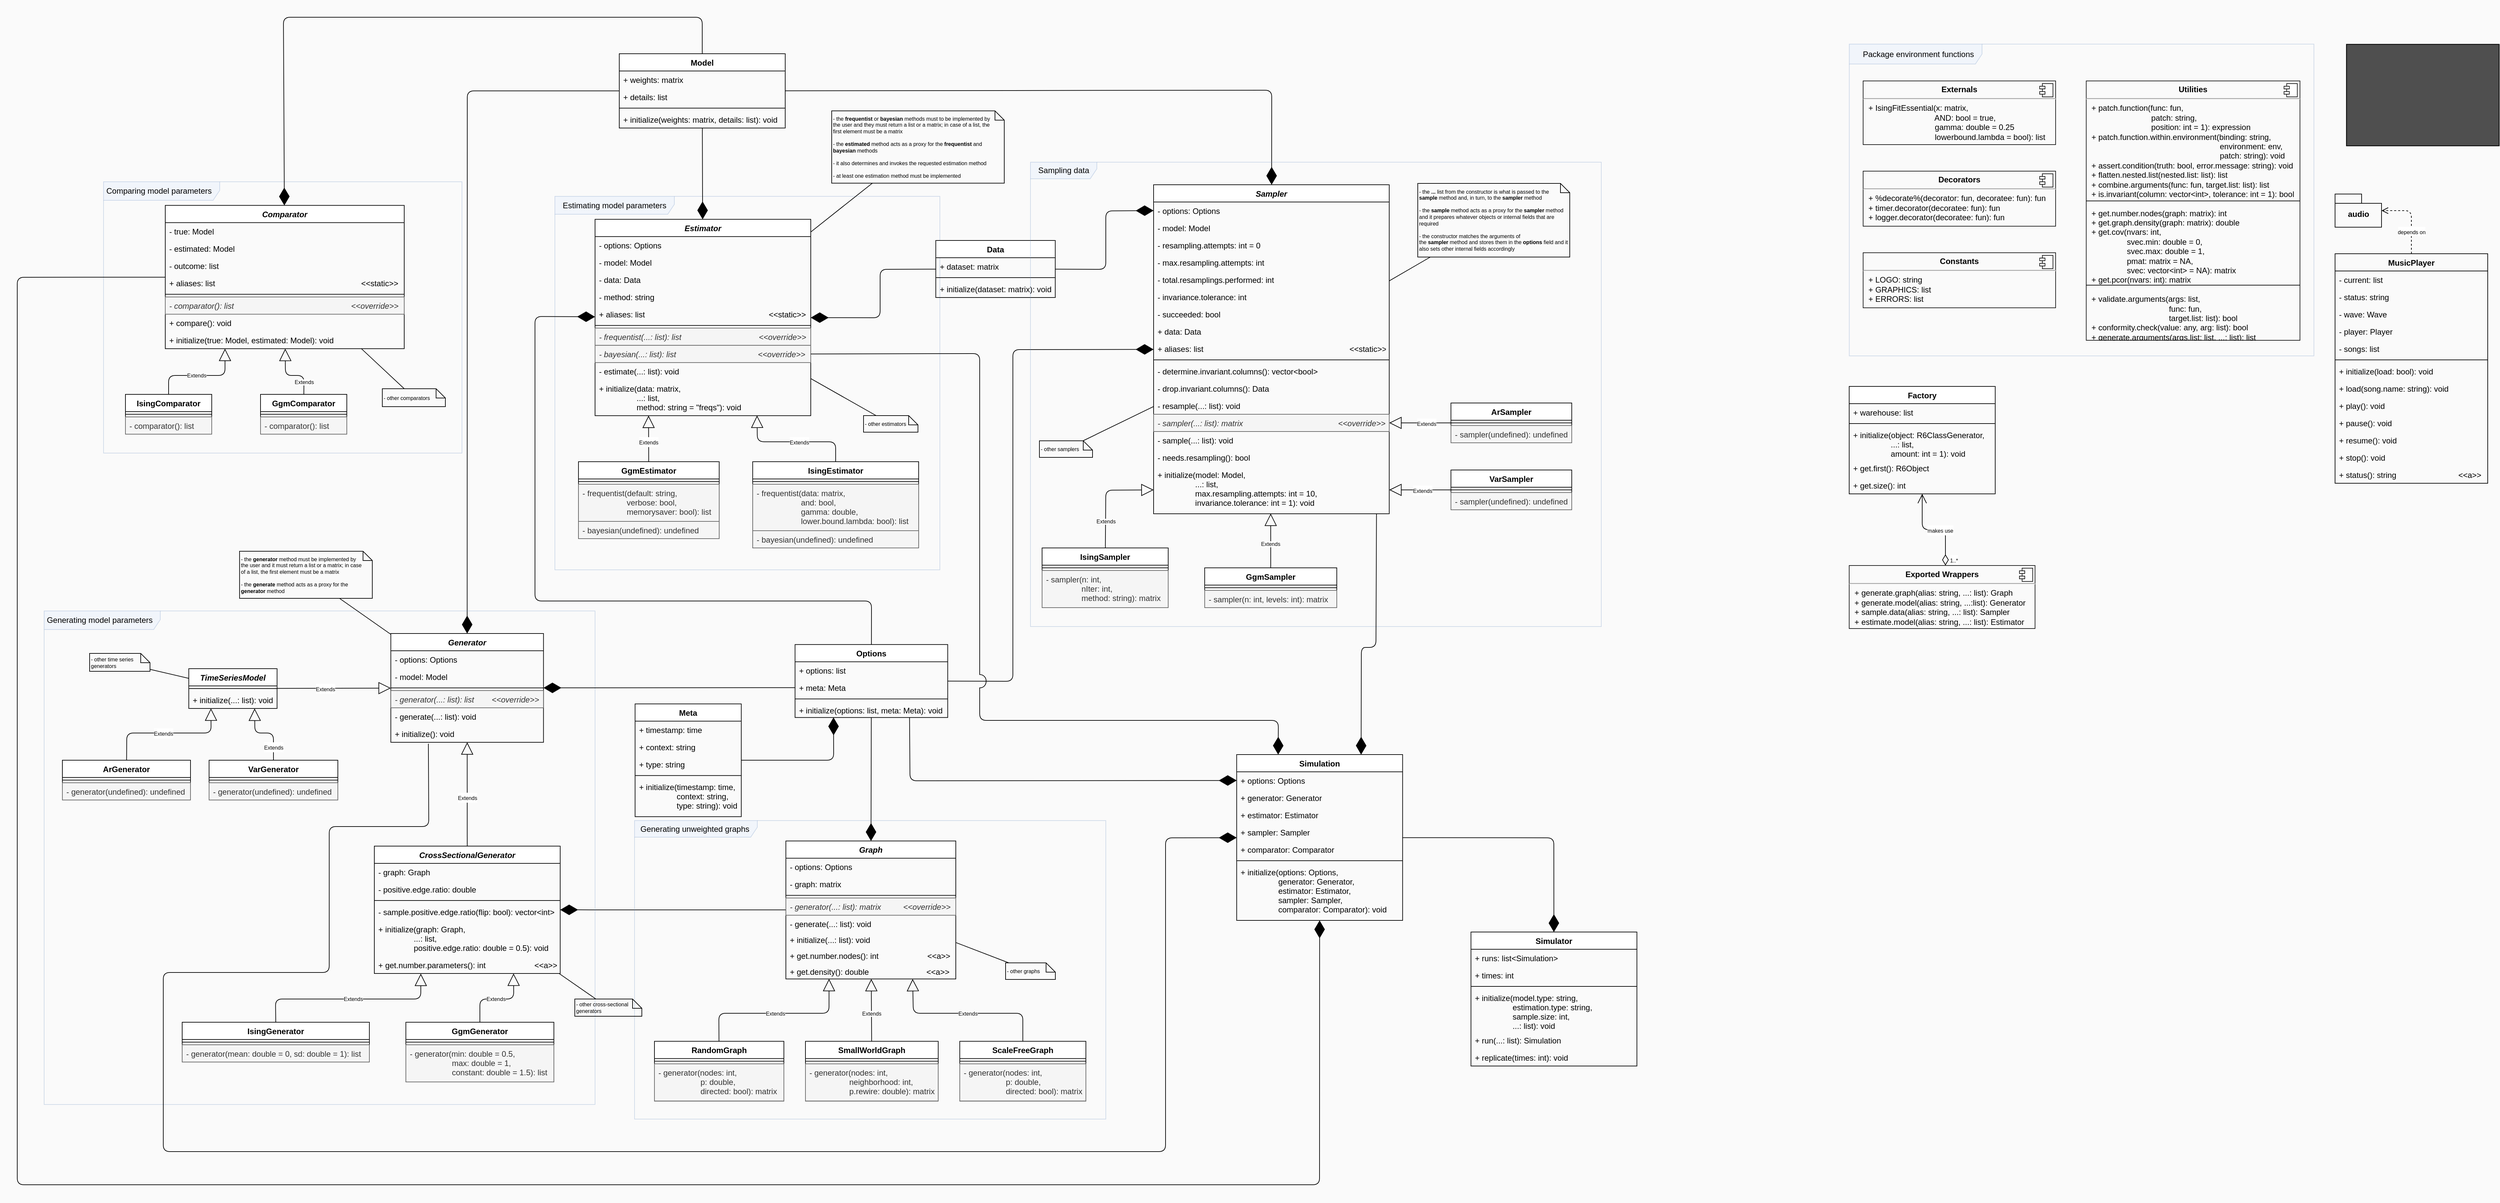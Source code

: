 <mxfile version="10.7.3" type="google"><diagram name="UML netpaw" id="c4acf3e9-155e-7222-9cf6-157b1a14988f"><mxGraphModel dx="9851" dy="10386" grid="1" gridSize="10" guides="1" tooltips="1" connect="1" arrows="1" fold="1" page="1" pageScale="1" pageWidth="1654" pageHeight="1169" background="#FAFAFA" math="0" shadow="0"><root><mxCell id="0"/><mxCell id="1" parent="0"/><mxCell id="3Vz04-ZsIeWLufZDxppS-140" value="Estimating model parameters" style="shape=umlFrame;whiteSpace=wrap;html=1;fillColor=#dae8fc;fontSize=12;align=right;strokeColor=#6c8ebf;shadow=0;labelBackgroundColor=none;opacity=30;gradientDirection=south;swimlaneFillColor=none;width=180;height=27;spacingRight=10;" parent="1" vertex="1"><mxGeometry x="-2930" y="-7010" width="580" height="563" as="geometry"/></mxCell><mxCell id="xMQ7vhL1hqurGT7oTnHB-36" value="" style="shape=image;verticalLabelPosition=bottom;labelBackgroundColor=#ffffff;verticalAlign=top;aspect=fixed;imageAspect=0;image=https://upload.wikimedia.org/wikipedia/commons/0/0b/Uml_class_relation_arrows_en.svg.png;imageBorder=#000000;imageBackground=#3D3D3D;opacity=90;" parent="1" vertex="1"><mxGeometry x="-230.793" y="-7239.176" width="230" height="153" as="geometry"/></mxCell><mxCell id="xMQ7vhL1hqurGT7oTnHB-27" value="Model" style="swimlane;fontStyle=1;align=center;verticalAlign=top;childLayout=stackLayout;horizontal=1;startSize=26;horizontalStack=0;resizeParent=1;resizeParentMax=0;resizeLast=0;collapsible=1;marginBottom=0;" parent="1" vertex="1"><mxGeometry x="-2833" y="-7225" width="250" height="112" as="geometry"><mxRectangle x="135" y="-1240" width="50" height="26" as="alternateBounds"/></mxGeometry></mxCell><mxCell id="xMQ7vhL1hqurGT7oTnHB-28" value="+ weights: matrix" style="text;strokeColor=none;fillColor=none;align=left;verticalAlign=top;spacingLeft=4;spacingRight=4;overflow=hidden;rotatable=0;points=[[0,0.5],[1,0.5]];portConstraint=eastwest;" parent="xMQ7vhL1hqurGT7oTnHB-27" vertex="1"><mxGeometry y="26" width="250" height="26" as="geometry"/></mxCell><mxCell id="xMQ7vhL1hqurGT7oTnHB-29" value="+ details: list" style="text;strokeColor=none;fillColor=none;align=left;verticalAlign=top;spacingLeft=4;spacingRight=4;overflow=hidden;rotatable=0;points=[[0,0.5],[1,0.5]];portConstraint=eastwest;" parent="xMQ7vhL1hqurGT7oTnHB-27" vertex="1"><mxGeometry y="52" width="250" height="26" as="geometry"/></mxCell><mxCell id="xMQ7vhL1hqurGT7oTnHB-31" value="" style="line;strokeWidth=1;fillColor=none;align=left;verticalAlign=middle;spacingTop=-1;spacingLeft=3;spacingRight=3;rotatable=0;labelPosition=right;points=[];portConstraint=eastwest;" parent="xMQ7vhL1hqurGT7oTnHB-27" vertex="1"><mxGeometry y="78" width="250" height="8" as="geometry"/></mxCell><mxCell id="xMQ7vhL1hqurGT7oTnHB-32" value="+ initialize(weights: matrix, details: list): void" style="text;strokeColor=none;fillColor=none;align=left;verticalAlign=top;spacingLeft=4;spacingRight=4;overflow=hidden;rotatable=0;points=[[0,0.5],[1,0.5]];portConstraint=eastwest;" parent="xMQ7vhL1hqurGT7oTnHB-27" vertex="1"><mxGeometry y="86" width="250" height="26" as="geometry"/></mxCell><mxCell id="xMQ7vhL1hqurGT7oTnHB-236" value="" style="endArrow=diamondThin;endFill=1;endSize=24;html=1;rounded=1;" parent="1" source="k8Z9SAyd8J5WGZ8bEEwt-1" target="xMQ7vhL1hqurGT7oTnHB-190" edge="1"><mxGeometry width="160" relative="1" as="geometry"><mxPoint x="-2396" y="-6200" as="sourcePoint"/><mxPoint x="-904.682" y="-6814.5" as="targetPoint"/></mxGeometry></mxCell><mxCell id="3Vz04-ZsIeWLufZDxppS-22" value="" style="endArrow=diamondThin;endFill=1;endSize=24;html=1;fontSize=12;fontColor=#000000;movable=1;resizable=1;rotatable=1;deletable=1;editable=1;connectable=1;" parent="1" target="3Vz04-ZsIeWLufZDxppS-331" edge="1" source="xMQ7vhL1hqurGT7oTnHB-27"><mxGeometry width="160" relative="1" as="geometry"><mxPoint x="-2140" y="-6920" as="sourcePoint"/><mxPoint x="-2670" y="-4634.5" as="targetPoint"/></mxGeometry></mxCell><mxCell id="3Vz04-ZsIeWLufZDxppS-30" value="" style="endArrow=diamondThin;endFill=1;endSize=24;html=1;fontSize=12;fontColor=#000000;" parent="1" target="xMQ7vhL1hqurGT7oTnHB-314" edge="1" source="xMQ7vhL1hqurGT7oTnHB-27"><mxGeometry width="160" relative="1" as="geometry"><mxPoint x="-1727.5" y="-6699" as="sourcePoint"/><mxPoint x="-2213.5" y="-6239.085" as="targetPoint"/><Array as="points"><mxPoint x="-1850" y="-7170"/></Array></mxGeometry></mxCell><mxCell id="3Vz04-ZsIeWLufZDxppS-48" value="" style="endArrow=diamondThin;endFill=1;endSize=24;html=1;fontSize=12;fontColor=#000000;" parent="1" target="3Vz04-ZsIeWLufZDxppS-31" edge="1" source="xMQ7vhL1hqurGT7oTnHB-190"><mxGeometry width="160" relative="1" as="geometry"><mxPoint x="-3250" y="-5960" as="sourcePoint"/><mxPoint x="-4260.333" y="-5930" as="targetPoint"/></mxGeometry></mxCell><mxCell id="3Vz04-ZsIeWLufZDxppS-94" value="" style="endArrow=diamondThin;endFill=1;endSize=24;html=1;fontSize=12;fontColor=#000000;" parent="1" source="xMQ7vhL1hqurGT7oTnHB-27" target="3Vz04-ZsIeWLufZDxppS-23" edge="1"><mxGeometry width="160" relative="1" as="geometry"><mxPoint x="-2730" y="-6218" as="sourcePoint"/><mxPoint x="-3062" y="-6310" as="targetPoint"/><Array as="points"><mxPoint x="-3062" y="-7169"/></Array></mxGeometry></mxCell><mxCell id="3Vz04-ZsIeWLufZDxppS-95" value="" style="endArrow=diamondThin;endFill=1;endSize=24;html=1;rounded=1;" parent="1" target="3Vz04-ZsIeWLufZDxppS-331" edge="1" source="k8Z9SAyd8J5WGZ8bEEwt-1"><mxGeometry width="160" relative="1" as="geometry"><mxPoint x="-2440" y="-6360" as="sourcePoint"/><mxPoint x="-1338" y="-7005.085" as="targetPoint"/><Array as="points"><mxPoint x="-2453" y="-6400"/><mxPoint x="-2960" y="-6400"/><mxPoint x="-2960" y="-6829"/></Array></mxGeometry></mxCell><mxCell id="3Vz04-ZsIeWLufZDxppS-208" value="&lt;p style=&quot;margin: 0px ; margin-top: 6px ; text-align: center&quot;&gt;&lt;b&gt;Decorators&lt;/b&gt;&lt;/p&gt;&lt;hr&gt;&lt;p style=&quot;margin: 0px ; margin-left: 8px&quot;&gt;+ %decorate%(decorator: fun, decoratee: fun): fun&lt;br&gt;&lt;/p&gt;&lt;p style=&quot;margin: 0px ; margin-left: 8px&quot;&gt;+ timer.decorator(decoratee: fun): fun&lt;/p&gt;&lt;p style=&quot;margin: 0px ; margin-left: 8px&quot;&gt;+ logger.decorator(decoratee: fun): fun&lt;/p&gt;" style="align=left;overflow=fill;html=1;shadow=0;labelBackgroundColor=none;strokeColor=#000000;fillColor=none;gradientColor=none;fontSize=12;fontColor=#000000;opacity=90;" parent="1" vertex="1"><mxGeometry x="-959.007" y="-7048" width="290" height="83" as="geometry"/></mxCell><mxCell id="3Vz04-ZsIeWLufZDxppS-209" value="" style="shape=component;jettyWidth=8;jettyHeight=4;opacity=90;" parent="3Vz04-ZsIeWLufZDxppS-208" vertex="1"><mxGeometry x="1" width="20" height="20" relative="1" as="geometry"><mxPoint x="-24" y="4" as="offset"/></mxGeometry></mxCell><mxCell id="3Vz04-ZsIeWLufZDxppS-210" value="&lt;p style=&quot;margin: 0px ; margin-top: 6px ; text-align: center&quot;&gt;&lt;b&gt;Constants&lt;/b&gt;&lt;/p&gt;&lt;hr&gt;&lt;p style=&quot;margin: 0px ; margin-left: 8px&quot;&gt;+ LOGO: string&lt;br&gt;&lt;/p&gt;&lt;p style=&quot;margin: 0px ; margin-left: 8px&quot;&gt;+ GRAPHICS: list&lt;/p&gt;&lt;p style=&quot;margin: 0px ; margin-left: 8px&quot;&gt;+ ERRORS: list&lt;/p&gt;" style="align=left;overflow=fill;html=1;shadow=0;labelBackgroundColor=none;strokeColor=#000000;fillColor=none;gradientColor=none;fontSize=12;fontColor=#000000;opacity=90;" parent="1" vertex="1"><mxGeometry x="-959.007" y="-6925" width="290" height="83" as="geometry"/></mxCell><mxCell id="3Vz04-ZsIeWLufZDxppS-211" value="" style="shape=component;jettyWidth=8;jettyHeight=4;opacity=90;" parent="3Vz04-ZsIeWLufZDxppS-210" vertex="1"><mxGeometry x="1" width="20" height="20" relative="1" as="geometry"><mxPoint x="-24" y="4" as="offset"/></mxGeometry></mxCell><mxCell id="3Vz04-ZsIeWLufZDxppS-243" value="" style="group" parent="1" vertex="1" connectable="0"><mxGeometry x="-248.007" y="-7013.5" width="230" height="436" as="geometry"/></mxCell><mxCell id="3Vz04-ZsIeWLufZDxppS-212" value="MusicPlayer" style="swimlane;fontStyle=1;align=center;verticalAlign=top;childLayout=stackLayout;horizontal=1;startSize=26;horizontalStack=0;resizeParent=1;resizeParentMax=0;resizeLast=0;collapsible=1;marginBottom=0;shadow=0;labelBackgroundColor=none;strokeColor=#000000;fillColor=none;gradientColor=none;fontSize=12;fontColor=#000000;html=0;" parent="3Vz04-ZsIeWLufZDxppS-243" vertex="1"><mxGeometry y="90" width="230" height="346" as="geometry"/></mxCell><mxCell id="3Vz04-ZsIeWLufZDxppS-213" value="- current: list" style="text;strokeColor=none;fillColor=none;align=left;verticalAlign=top;spacingLeft=4;spacingRight=4;overflow=hidden;rotatable=0;points=[[0,0.5],[1,0.5]];portConstraint=eastwest;" parent="3Vz04-ZsIeWLufZDxppS-212" vertex="1"><mxGeometry y="26" width="230" height="26" as="geometry"/></mxCell><mxCell id="3Vz04-ZsIeWLufZDxppS-217" value="- status: string" style="text;strokeColor=none;fillColor=none;align=left;verticalAlign=top;spacingLeft=4;spacingRight=4;overflow=hidden;rotatable=0;points=[[0,0.5],[1,0.5]];portConstraint=eastwest;" parent="3Vz04-ZsIeWLufZDxppS-212" vertex="1"><mxGeometry y="52" width="230" height="26" as="geometry"/></mxCell><mxCell id="3Vz04-ZsIeWLufZDxppS-218" value="- wave: Wave" style="text;strokeColor=none;fillColor=none;align=left;verticalAlign=top;spacingLeft=4;spacingRight=4;overflow=hidden;rotatable=0;points=[[0,0.5],[1,0.5]];portConstraint=eastwest;" parent="3Vz04-ZsIeWLufZDxppS-212" vertex="1"><mxGeometry y="78" width="230" height="26" as="geometry"/></mxCell><mxCell id="3Vz04-ZsIeWLufZDxppS-216" value="- player: Player" style="text;strokeColor=none;fillColor=none;align=left;verticalAlign=top;spacingLeft=4;spacingRight=4;overflow=hidden;rotatable=0;points=[[0,0.5],[1,0.5]];portConstraint=eastwest;" parent="3Vz04-ZsIeWLufZDxppS-212" vertex="1"><mxGeometry y="104" width="230" height="26" as="geometry"/></mxCell><mxCell id="3Vz04-ZsIeWLufZDxppS-219" value="- songs: list" style="text;strokeColor=none;fillColor=none;align=left;verticalAlign=top;spacingLeft=4;spacingRight=4;overflow=hidden;rotatable=0;points=[[0,0.5],[1,0.5]];portConstraint=eastwest;" parent="3Vz04-ZsIeWLufZDxppS-212" vertex="1"><mxGeometry y="130" width="230" height="26" as="geometry"/></mxCell><mxCell id="3Vz04-ZsIeWLufZDxppS-214" value="" style="line;strokeWidth=1;fillColor=none;align=left;verticalAlign=middle;spacingTop=-1;spacingLeft=3;spacingRight=3;rotatable=0;labelPosition=right;points=[];portConstraint=eastwest;" parent="3Vz04-ZsIeWLufZDxppS-212" vertex="1"><mxGeometry y="156" width="230" height="8" as="geometry"/></mxCell><mxCell id="3Vz04-ZsIeWLufZDxppS-215" value="+ initialize(load: bool): void" style="text;strokeColor=none;fillColor=none;align=left;verticalAlign=top;spacingLeft=4;spacingRight=4;overflow=hidden;rotatable=0;points=[[0,0.5],[1,0.5]];portConstraint=eastwest;" parent="3Vz04-ZsIeWLufZDxppS-212" vertex="1"><mxGeometry y="164" width="230" height="26" as="geometry"/></mxCell><mxCell id="3Vz04-ZsIeWLufZDxppS-220" value="+ load(song.name: string): void" style="text;strokeColor=none;fillColor=none;align=left;verticalAlign=top;spacingLeft=4;spacingRight=4;overflow=hidden;rotatable=0;points=[[0,0.5],[1,0.5]];portConstraint=eastwest;" parent="3Vz04-ZsIeWLufZDxppS-212" vertex="1"><mxGeometry y="190" width="230" height="26" as="geometry"/></mxCell><mxCell id="3Vz04-ZsIeWLufZDxppS-222" value="+ play(): void" style="text;strokeColor=none;fillColor=none;align=left;verticalAlign=top;spacingLeft=4;spacingRight=4;overflow=hidden;rotatable=0;points=[[0,0.5],[1,0.5]];portConstraint=eastwest;" parent="3Vz04-ZsIeWLufZDxppS-212" vertex="1"><mxGeometry y="216" width="230" height="26" as="geometry"/></mxCell><mxCell id="3Vz04-ZsIeWLufZDxppS-223" value="+ pause(): void" style="text;strokeColor=none;fillColor=none;align=left;verticalAlign=top;spacingLeft=4;spacingRight=4;overflow=hidden;rotatable=0;points=[[0,0.5],[1,0.5]];portConstraint=eastwest;" parent="3Vz04-ZsIeWLufZDxppS-212" vertex="1"><mxGeometry y="242" width="230" height="26" as="geometry"/></mxCell><mxCell id="3Vz04-ZsIeWLufZDxppS-221" value="+ resume(): void" style="text;strokeColor=none;fillColor=none;align=left;verticalAlign=top;spacingLeft=4;spacingRight=4;overflow=hidden;rotatable=0;points=[[0,0.5],[1,0.5]];portConstraint=eastwest;" parent="3Vz04-ZsIeWLufZDxppS-212" vertex="1"><mxGeometry y="268" width="230" height="26" as="geometry"/></mxCell><mxCell id="3Vz04-ZsIeWLufZDxppS-224" value="+ stop(): void" style="text;strokeColor=none;fillColor=none;align=left;verticalAlign=top;spacingLeft=4;spacingRight=4;overflow=hidden;rotatable=0;points=[[0,0.5],[1,0.5]];portConstraint=eastwest;" parent="3Vz04-ZsIeWLufZDxppS-212" vertex="1"><mxGeometry y="294" width="230" height="26" as="geometry"/></mxCell><mxCell id="3Vz04-ZsIeWLufZDxppS-225" value="+ status(): string                            &lt;&lt;a&gt;&gt;" style="text;strokeColor=none;fillColor=none;align=left;verticalAlign=top;spacingLeft=4;spacingRight=4;overflow=hidden;rotatable=0;points=[[0,0.5],[1,0.5]];portConstraint=eastwest;" parent="3Vz04-ZsIeWLufZDxppS-212" vertex="1"><mxGeometry y="320" width="230" height="26" as="geometry"/></mxCell><mxCell id="3Vz04-ZsIeWLufZDxppS-240" value="audio" style="shape=folder;fontStyle=1;spacingTop=10;tabWidth=40;tabHeight=14;tabPosition=left;html=1;shadow=0;labelBackgroundColor=none;strokeColor=#000000;fillColor=none;gradientColor=none;fontSize=12;fontColor=#000000;align=center;" parent="3Vz04-ZsIeWLufZDxppS-243" vertex="1"><mxGeometry width="70" height="50" as="geometry"/></mxCell><mxCell id="3Vz04-ZsIeWLufZDxppS-241" value="&lt;font style=&quot;font-size: 8px&quot;&gt;depends on&lt;/font&gt;" style="html=1;verticalAlign=bottom;endArrow=open;dashed=1;endSize=8;fontSize=12;fontColor=#000000;" parent="3Vz04-ZsIeWLufZDxppS-243" source="3Vz04-ZsIeWLufZDxppS-212" target="3Vz04-ZsIeWLufZDxppS-240" edge="1"><mxGeometry x="-0.545" relative="1" as="geometry"><mxPoint x="440" y="-25" as="sourcePoint"/><mxPoint x="360" y="-25" as="targetPoint"/><Array as="points"><mxPoint x="115" y="25"/></Array><mxPoint as="offset"/></mxGeometry></mxCell><mxCell id="3Vz04-ZsIeWLufZDxppS-249" value="&lt;p style=&quot;margin: 0px ; margin-top: 6px ; text-align: center&quot;&gt;&lt;b&gt;Externals&lt;/b&gt;&lt;/p&gt;&lt;hr&gt;&lt;p style=&quot;margin: 0px ; margin-left: 8px&quot;&gt;+ IsingFitEssential(x: matrix,&amp;nbsp;&lt;/p&gt;&lt;p style=&quot;margin: 0px ; margin-left: 8px&quot;&gt;&amp;nbsp; &amp;nbsp; &amp;nbsp; &amp;nbsp; &amp;nbsp; &amp;nbsp; &amp;nbsp; &amp;nbsp; &amp;nbsp; &amp;nbsp; &amp;nbsp; &amp;nbsp; &amp;nbsp; &amp;nbsp; &amp;nbsp; AND: bool = true,&lt;br&gt;&lt;/p&gt;&lt;p style=&quot;margin: 0px ; margin-left: 8px&quot;&gt;&amp;nbsp; &amp;nbsp; &amp;nbsp; &amp;nbsp; &amp;nbsp; &amp;nbsp; &amp;nbsp; &amp;nbsp; &amp;nbsp; &amp;nbsp; &amp;nbsp; &amp;nbsp; &amp;nbsp; &amp;nbsp; &amp;nbsp; gamma: double = 0.25&lt;/p&gt;&lt;p style=&quot;margin: 0px ; margin-left: 8px&quot;&gt;&amp;nbsp; &amp;nbsp; &amp;nbsp; &amp;nbsp; &amp;nbsp; &amp;nbsp; &amp;nbsp; &amp;nbsp; &amp;nbsp; &amp;nbsp; &amp;nbsp; &amp;nbsp; &amp;nbsp; &amp;nbsp; &amp;nbsp; lowerbound.lambda = bool): list&lt;/p&gt;" style="align=left;overflow=fill;html=1;shadow=0;labelBackgroundColor=none;strokeColor=#000000;fillColor=none;gradientColor=none;fontSize=12;fontColor=#000000;opacity=90;" parent="1" vertex="1"><mxGeometry x="-959.007" y="-7184" width="290" height="96" as="geometry"/></mxCell><mxCell id="3Vz04-ZsIeWLufZDxppS-250" value="" style="shape=component;jettyWidth=8;jettyHeight=4;opacity=90;" parent="3Vz04-ZsIeWLufZDxppS-249" vertex="1"><mxGeometry x="1" width="20" height="20" relative="1" as="geometry"><mxPoint x="-24" y="4" as="offset"/></mxGeometry></mxCell><mxCell id="3Vz04-ZsIeWLufZDxppS-263" value="" style="group" parent="1" vertex="1" connectable="0"><mxGeometry x="-622.864" y="-7184" width="322" height="391" as="geometry"/></mxCell><mxCell id="3Vz04-ZsIeWLufZDxppS-251" value="&lt;p style=&quot;margin: 0px ; margin-top: 6px ; text-align: center&quot;&gt;&lt;b&gt;Utilities&lt;/b&gt;&lt;/p&gt;&lt;hr&gt;&lt;p style=&quot;margin: 0px ; margin-left: 8px&quot;&gt;+ patch.function(func: fun,&amp;nbsp;&lt;/p&gt;&lt;p style=&quot;margin: 0px ; margin-left: 8px&quot;&gt;&amp;nbsp; &amp;nbsp; &amp;nbsp; &amp;nbsp; &amp;nbsp; &amp;nbsp; &amp;nbsp; &amp;nbsp; &amp;nbsp; &amp;nbsp; &amp;nbsp; &amp;nbsp; &amp;nbsp; &amp;nbsp;patch: string,&lt;/p&gt;&lt;p style=&quot;margin: 0px ; margin-left: 8px&quot;&gt;&amp;nbsp; &amp;nbsp; &amp;nbsp; &amp;nbsp; &amp;nbsp; &amp;nbsp; &amp;nbsp; &amp;nbsp; &amp;nbsp; &amp;nbsp; &amp;nbsp; &amp;nbsp; &amp;nbsp; &amp;nbsp;position: int = 1): expression&lt;/p&gt;&lt;p style=&quot;margin: 0px ; margin-left: 8px&quot;&gt;+&amp;nbsp;&lt;span&gt;patch.function.within.environment&lt;/span&gt;&lt;span&gt;(binding: string,&amp;nbsp;&lt;/span&gt;&lt;/p&gt;&lt;p style=&quot;margin: 0px ; margin-left: 8px&quot;&gt;&lt;span&gt;&amp;nbsp; &amp;nbsp; &amp;nbsp; &amp;nbsp; &amp;nbsp; &amp;nbsp; &amp;nbsp; &amp;nbsp; &amp;nbsp; &amp;nbsp; &amp;nbsp; &amp;nbsp; &amp;nbsp; &amp;nbsp; &amp;nbsp; &amp;nbsp; &amp;nbsp; &amp;nbsp; &amp;nbsp; &amp;nbsp; &amp;nbsp; &amp;nbsp; &amp;nbsp; &amp;nbsp; &amp;nbsp; &amp;nbsp; &amp;nbsp; &amp;nbsp; &amp;nbsp; environment: env,&amp;nbsp;&lt;/span&gt;&lt;/p&gt;&lt;p style=&quot;margin: 0px ; margin-left: 8px&quot;&gt;&lt;span&gt;&amp;nbsp; &amp;nbsp; &amp;nbsp; &amp;nbsp; &amp;nbsp; &amp;nbsp; &amp;nbsp; &amp;nbsp; &amp;nbsp; &amp;nbsp; &amp;nbsp; &amp;nbsp; &amp;nbsp; &amp;nbsp; &amp;nbsp; &amp;nbsp; &amp;nbsp; &amp;nbsp; &amp;nbsp; &amp;nbsp; &amp;nbsp; &amp;nbsp; &amp;nbsp; &amp;nbsp; &amp;nbsp; &amp;nbsp; &amp;nbsp; &amp;nbsp; &amp;nbsp; patch: string): void&lt;/span&gt;&lt;/p&gt;&lt;p style=&quot;margin: 0px ; margin-left: 8px&quot;&gt;+&amp;nbsp;&lt;span&gt;assert.condition&lt;/span&gt;&lt;span&gt;(truth: bool,&amp;nbsp;&lt;/span&gt;&lt;span&gt;error.message: string): void&lt;/span&gt;&lt;/p&gt;&lt;p style=&quot;margin: 0px ; margin-left: 8px&quot;&gt;&lt;span&gt;+&amp;nbsp;&lt;/span&gt;&lt;span&gt;flatten.nested.list(nested.list: list): list&lt;/span&gt;&lt;/p&gt;&lt;p style=&quot;margin: 0px ; margin-left: 8px&quot;&gt;&lt;span&gt;+&amp;nbsp;&lt;/span&gt;&lt;span&gt;combine.arguments&lt;/span&gt;&lt;span&gt;(func: fun,&amp;nbsp;&lt;/span&gt;&lt;span&gt;target.list: list): list&lt;/span&gt;&lt;/p&gt;&lt;p style=&quot;margin: 0px ; margin-left: 8px&quot;&gt;&lt;span&gt;+&amp;nbsp;&lt;/span&gt;&lt;span&gt;is.invariant&lt;/span&gt;&lt;span&gt;(column: vector&amp;lt;int&amp;gt;,&amp;nbsp;&lt;/span&gt;&lt;span&gt;tolerance: int = 1&lt;/span&gt;&lt;span&gt;): bool&lt;/span&gt;&lt;/p&gt;&lt;p style=&quot;margin: 0px ; margin-left: 8px&quot;&gt;&lt;br&gt;&lt;/p&gt;&lt;p style=&quot;margin: 0px ; margin-left: 8px&quot;&gt;&lt;span&gt;+&amp;nbsp;&lt;/span&gt;&lt;span&gt;get.number.nodes&lt;/span&gt;&lt;span&gt;(graph: matrix): int&lt;/span&gt;&lt;/p&gt;&lt;p style=&quot;margin: 0px ; margin-left: 8px&quot;&gt;&lt;span&gt;+&amp;nbsp;&lt;/span&gt;&lt;span&gt;get.graph.density&lt;/span&gt;&lt;span&gt;(graph: matrix): double&lt;/span&gt;&lt;/p&gt;&lt;p style=&quot;margin: 0px ; margin-left: 8px&quot;&gt;&lt;span&gt;+&amp;nbsp;&lt;/span&gt;&lt;span&gt;get.cov&lt;/span&gt;&lt;span&gt;(nvars: int,&amp;nbsp;&lt;/span&gt;&lt;/p&gt;&lt;p style=&quot;margin: 0px ; margin-left: 8px&quot;&gt;&lt;span&gt;&amp;nbsp; &amp;nbsp; &amp;nbsp; &amp;nbsp; &amp;nbsp; &amp;nbsp; &amp;nbsp; &amp;nbsp; svec.min:&lt;/span&gt;&lt;span&gt;&amp;nbsp;double = &lt;/span&gt;&lt;span&gt;0&lt;/span&gt;&lt;span&gt;,&amp;nbsp;&lt;/span&gt;&lt;/p&gt;&lt;p style=&quot;margin: 0px ; margin-left: 8px&quot;&gt;&lt;span&gt;&amp;nbsp; &amp;nbsp; &amp;nbsp; &amp;nbsp; &amp;nbsp; &amp;nbsp; &amp;nbsp; &amp;nbsp; svec.max: double&lt;/span&gt;&lt;span&gt; = &lt;/span&gt;&lt;span&gt;1&lt;/span&gt;&lt;span&gt;,&amp;nbsp;&lt;/span&gt;&lt;/p&gt;&lt;p style=&quot;margin: 0px ; margin-left: 8px&quot;&gt;&lt;span&gt;&amp;nbsp; &amp;nbsp; &amp;nbsp; &amp;nbsp; &amp;nbsp; &amp;nbsp; &amp;nbsp; &amp;nbsp; pmat: matrix&lt;/span&gt;&lt;span&gt;&amp;nbsp;= &lt;/span&gt;&lt;span&gt;NA&lt;/span&gt;&lt;span&gt;,&amp;nbsp;&lt;/span&gt;&lt;/p&gt;&lt;p style=&quot;margin: 0px ; margin-left: 8px&quot;&gt;&lt;span&gt;&amp;nbsp; &amp;nbsp; &amp;nbsp; &amp;nbsp; &amp;nbsp; &amp;nbsp; &amp;nbsp; &amp;nbsp; svec: vector&amp;lt;int&amp;gt;&lt;/span&gt;&lt;span&gt;&amp;nbsp;= &lt;/span&gt;&lt;span&gt;NA&lt;/span&gt;&lt;span&gt;): matrix&lt;/span&gt;&lt;/p&gt;&lt;p style=&quot;margin: 0px ; margin-left: 8px&quot;&gt;&lt;span&gt;+ get.pcor(nvars: int): matrix&lt;/span&gt;&lt;/p&gt;&lt;p style=&quot;margin: 0px ; margin-left: 8px&quot;&gt;&lt;span&gt;&lt;br&gt;&lt;/span&gt;&lt;/p&gt;&lt;p style=&quot;margin: 0px ; margin-left: 8px&quot;&gt;&lt;span&gt;+&amp;nbsp;&lt;/span&gt;&lt;span&gt;validate.arguments&lt;/span&gt;&lt;span&gt;(args: list,&amp;nbsp;&lt;/span&gt;&lt;/p&gt;&lt;p style=&quot;margin: 0px ; margin-left: 8px&quot;&gt;&lt;span&gt;&amp;nbsp; &amp;nbsp; &amp;nbsp; &amp;nbsp; &amp;nbsp; &amp;nbsp; &amp;nbsp; &amp;nbsp; &amp;nbsp; &amp;nbsp; &amp;nbsp; &amp;nbsp; &amp;nbsp; &amp;nbsp; &amp;nbsp; &amp;nbsp; &amp;nbsp; &amp;nbsp;func: fun,&amp;nbsp;&lt;/span&gt;&lt;/p&gt;&lt;p style=&quot;margin: 0px ; margin-left: 8px&quot;&gt;&lt;span&gt;&amp;nbsp; &amp;nbsp; &amp;nbsp; &amp;nbsp; &amp;nbsp; &amp;nbsp; &amp;nbsp; &amp;nbsp; &amp;nbsp; &amp;nbsp; &amp;nbsp; &amp;nbsp; &amp;nbsp; &amp;nbsp; &amp;nbsp; &amp;nbsp; &amp;nbsp; &amp;nbsp;target.list: list): bool&lt;/span&gt;&lt;/p&gt;&lt;p style=&quot;margin: 0px ; margin-left: 8px&quot;&gt;&lt;span&gt;+&amp;nbsp;&lt;/span&gt;&lt;span&gt;conformity.check&lt;/span&gt;&lt;span&gt;(value: any,&amp;nbsp;&lt;/span&gt;&lt;span&gt;arg: list): bool&lt;/span&gt;&lt;/p&gt;&lt;p style=&quot;margin: 0px ; margin-left: 8px&quot;&gt;&lt;span&gt;+&amp;nbsp;&lt;/span&gt;&lt;span&gt;generate.arguments&lt;/span&gt;&lt;span&gt;(args.list: list,&amp;nbsp;&lt;/span&gt;&lt;span&gt;...: list): list&lt;/span&gt;&lt;/p&gt;" style="align=left;overflow=fill;html=1;shadow=0;labelBackgroundColor=none;strokeColor=#000000;fillColor=none;gradientColor=none;fontSize=12;fontColor=#000000;opacity=90;" parent="3Vz04-ZsIeWLufZDxppS-263" vertex="1"><mxGeometry width="322" height="391" as="geometry"/></mxCell><mxCell id="3Vz04-ZsIeWLufZDxppS-252" value="" style="shape=component;jettyWidth=8;jettyHeight=4;opacity=90;" parent="3Vz04-ZsIeWLufZDxppS-251" vertex="1"><mxGeometry x="1" width="20" height="20" relative="1" as="geometry"><mxPoint x="-24" y="4" as="offset"/></mxGeometry></mxCell><mxCell id="3Vz04-ZsIeWLufZDxppS-258" value="" style="line;strokeWidth=1;fillColor=none;align=left;verticalAlign=middle;spacingTop=-1;spacingLeft=3;spacingRight=3;rotatable=0;labelPosition=right;points=[];portConstraint=eastwest;shadow=0;labelBackgroundColor=none;fontSize=12;fontColor=#000000;html=0;" parent="3Vz04-ZsIeWLufZDxppS-251" vertex="1"><mxGeometry y="304.424" width="322" height="6.936" as="geometry"/></mxCell><mxCell id="3Vz04-ZsIeWLufZDxppS-262" value="" style="line;strokeWidth=1;fillColor=none;align=left;verticalAlign=middle;spacingTop=-1;spacingLeft=3;spacingRight=3;rotatable=0;labelPosition=right;points=[];portConstraint=eastwest;shadow=0;labelBackgroundColor=none;fontSize=12;fontColor=#000000;html=0;" parent="3Vz04-ZsIeWLufZDxppS-251" vertex="1"><mxGeometry y="177.452" width="322" height="6.936" as="geometry"/></mxCell><mxCell id="3Vz04-ZsIeWLufZDxppS-264" value="Package environment functions" style="shape=umlFrame;whiteSpace=wrap;html=1;fillColor=#dae8fc;fontSize=12;align=right;strokeColor=#6c8ebf;shadow=0;labelBackgroundColor=none;opacity=30;gradientDirection=south;swimlaneFillColor=none;width=200;height=30;spacingRight=10;" parent="1" vertex="1"><mxGeometry x="-979.864" y="-7239.5" width="700" height="470" as="geometry"/></mxCell><mxCell id="3Vz04-ZsIeWLufZDxppS-270" value="" style="endArrow=diamondThin;endFill=1;endSize=24;html=1;fontSize=12;fontColor=#000000;" parent="1" target="3Vz04-ZsIeWLufZDxppS-331" edge="1" source="xMQ7vhL1hqurGT7oTnHB-310"><mxGeometry width="160" relative="1" as="geometry"><mxPoint x="-2213" y="-6325" as="sourcePoint"/><mxPoint x="-2413" y="-6835" as="targetPoint"/><Array as="points"><mxPoint x="-2440" y="-6900"/><mxPoint x="-2440" y="-6827"/></Array></mxGeometry></mxCell><mxCell id="3Vz04-ZsIeWLufZDxppS-286" value="" style="group" parent="1" vertex="1" connectable="0"><mxGeometry x="-980.007" y="-6723.5" width="280" height="365" as="geometry"/></mxCell><mxCell id="3Vz04-ZsIeWLufZDxppS-170" value="Factory" style="swimlane;fontStyle=1;align=center;verticalAlign=top;childLayout=stackLayout;horizontal=1;startSize=26;horizontalStack=0;resizeParent=1;resizeParentMax=0;resizeLast=0;collapsible=1;marginBottom=0;" parent="3Vz04-ZsIeWLufZDxppS-286" vertex="1"><mxGeometry width="220" height="162" as="geometry"><mxRectangle x="40" y="10" width="90" height="26" as="alternateBounds"/></mxGeometry></mxCell><mxCell id="3Vz04-ZsIeWLufZDxppS-171" value="+ warehouse: list" style="text;strokeColor=none;fillColor=none;align=left;verticalAlign=top;spacingLeft=4;spacingRight=4;overflow=hidden;rotatable=0;points=[[0,0.5],[1,0.5]];portConstraint=eastwest;" parent="3Vz04-ZsIeWLufZDxppS-170" vertex="1"><mxGeometry y="26" width="220" height="26" as="geometry"/></mxCell><mxCell id="3Vz04-ZsIeWLufZDxppS-173" value="" style="line;strokeWidth=1;fillColor=none;align=left;verticalAlign=middle;spacingTop=-1;spacingLeft=3;spacingRight=3;rotatable=0;labelPosition=right;points=[];portConstraint=eastwest;" parent="3Vz04-ZsIeWLufZDxppS-170" vertex="1"><mxGeometry y="52" width="220" height="8" as="geometry"/></mxCell><mxCell id="3Vz04-ZsIeWLufZDxppS-174" value="+ initialize(object: R6ClassGenerator, &#10;                 ...: list, &#10;                 amount: int = 1): void" style="text;strokeColor=none;fillColor=none;align=left;verticalAlign=top;spacingLeft=4;spacingRight=4;overflow=hidden;rotatable=0;points=[[0,0.5],[1,0.5]];portConstraint=eastwest;" parent="3Vz04-ZsIeWLufZDxppS-170" vertex="1"><mxGeometry y="60" width="220" height="50" as="geometry"/></mxCell><mxCell id="3Vz04-ZsIeWLufZDxppS-180" value="+ get.first(): R6Object" style="text;strokeColor=none;fillColor=none;align=left;verticalAlign=top;spacingLeft=4;spacingRight=4;overflow=hidden;rotatable=0;points=[[0,0.5],[1,0.5]];portConstraint=eastwest;" parent="3Vz04-ZsIeWLufZDxppS-170" vertex="1"><mxGeometry y="110" width="220" height="26" as="geometry"/></mxCell><mxCell id="3Vz04-ZsIeWLufZDxppS-181" value="+ get.size(): int" style="text;strokeColor=none;fillColor=none;align=left;verticalAlign=top;spacingLeft=4;spacingRight=4;overflow=hidden;rotatable=0;points=[[0,0.5],[1,0.5]];portConstraint=eastwest;" parent="3Vz04-ZsIeWLufZDxppS-170" vertex="1"><mxGeometry y="136" width="220" height="26" as="geometry"/></mxCell><mxCell id="3Vz04-ZsIeWLufZDxppS-195" value="&lt;p style=&quot;margin: 0px ; margin-top: 6px ; text-align: center&quot;&gt;&lt;b&gt;Exported Wrappers&lt;/b&gt;&lt;/p&gt;&lt;hr&gt;&lt;p style=&quot;margin: 0px ; margin-left: 8px&quot;&gt;+&amp;nbsp;&lt;span&gt;generate.graph(alias: string, ...: list): Graph&lt;/span&gt;&lt;br&gt;+ generate.model(alias: string, ...:list): Generator&lt;/p&gt;&lt;p style=&quot;margin: 0px ; margin-left: 8px&quot;&gt;+ sample.data(alias: string, ...: list): Sampler&lt;/p&gt;&lt;p style=&quot;margin: 0px ; margin-left: 8px&quot;&gt;+ estimate.model(alias: string, ...: list): Estimator&lt;/p&gt;" style="align=left;overflow=fill;html=1;shadow=0;labelBackgroundColor=none;strokeColor=#000000;fillColor=none;gradientColor=none;fontSize=12;fontColor=#000000;opacity=90;" parent="3Vz04-ZsIeWLufZDxppS-286" vertex="1"><mxGeometry y="270" width="280" height="95" as="geometry"/></mxCell><mxCell id="3Vz04-ZsIeWLufZDxppS-196" value="" style="shape=component;jettyWidth=8;jettyHeight=4;opacity=90;" parent="3Vz04-ZsIeWLufZDxppS-195" vertex="1"><mxGeometry x="1" width="20" height="20" relative="1" as="geometry"><mxPoint x="-23.5" y="4" as="offset"/></mxGeometry></mxCell><mxCell id="3Vz04-ZsIeWLufZDxppS-205" value="&lt;font style=&quot;font-size: 8px&quot;&gt;1..*&lt;/font&gt;" style="endArrow=open;html=1;endSize=12;startArrow=diamondThin;startSize=14;startFill=0;edgeStyle=orthogonalEdgeStyle;align=left;verticalAlign=bottom;fontSize=12;fontColor=#000000;" parent="3Vz04-ZsIeWLufZDxppS-286" source="3Vz04-ZsIeWLufZDxppS-195" target="3Vz04-ZsIeWLufZDxppS-170" edge="1"><mxGeometry x="-0.245" y="54" relative="1" as="geometry"><mxPoint x="130" y="220" as="sourcePoint"/><mxPoint x="290" y="220" as="targetPoint"/><Array as="points"><mxPoint x="145" y="216"/><mxPoint x="110" y="216"/></Array><mxPoint x="5" as="offset"/></mxGeometry></mxCell><mxCell id="3Vz04-ZsIeWLufZDxppS-242" value="&lt;font style=&quot;font-size: 8px&quot;&gt;makes use&lt;/font&gt;" style="text;html=1;resizable=0;points=[];align=center;verticalAlign=middle;labelBackgroundColor=#ffffff;fontSize=12;fontColor=#000000;" parent="3Vz04-ZsIeWLufZDxppS-205" vertex="1" connectable="0"><mxGeometry x="-0.254" y="8" relative="1" as="geometry"><mxPoint as="offset"/></mxGeometry></mxCell><mxCell id="xMQ7vhL1hqurGT7oTnHB-310" value="Data" style="swimlane;fontStyle=1;align=center;verticalAlign=top;childLayout=stackLayout;horizontal=1;startSize=26;horizontalStack=0;resizeParent=1;resizeParentMax=0;resizeLast=0;collapsible=1;marginBottom=0;fillColor=#ffffff;fontSize=12;html=0;movable=1;resizable=1;rotatable=1;deletable=1;editable=1;connectable=1;" parent="1" vertex="1"><mxGeometry x="-2356.147" y="-6943.5" width="180" height="86" as="geometry"/></mxCell><mxCell id="xMQ7vhL1hqurGT7oTnHB-311" value="+ dataset: matrix" style="text;strokeColor=none;fillColor=none;align=left;verticalAlign=top;spacingLeft=4;spacingRight=4;overflow=hidden;rotatable=1;points=[[0,0.5],[1,0.5]];portConstraint=eastwest;movable=1;resizable=1;deletable=1;editable=1;connectable=1;" parent="xMQ7vhL1hqurGT7oTnHB-310" vertex="1"><mxGeometry y="26" width="180" height="26" as="geometry"/></mxCell><mxCell id="xMQ7vhL1hqurGT7oTnHB-312" value="" style="line;strokeWidth=1;fillColor=none;align=left;verticalAlign=middle;spacingTop=-1;spacingLeft=3;spacingRight=3;rotatable=1;labelPosition=right;points=[];portConstraint=eastwest;movable=1;resizable=1;deletable=1;editable=1;connectable=1;" parent="xMQ7vhL1hqurGT7oTnHB-310" vertex="1"><mxGeometry y="52" width="180" height="8" as="geometry"/></mxCell><mxCell id="xMQ7vhL1hqurGT7oTnHB-313" value="+ initialize(dataset: matrix): void" style="text;strokeColor=none;fillColor=none;align=left;verticalAlign=top;spacingLeft=4;spacingRight=4;overflow=hidden;rotatable=1;points=[[0,0.5],[1,0.5]];portConstraint=eastwest;movable=1;resizable=1;deletable=1;editable=1;connectable=1;" parent="xMQ7vhL1hqurGT7oTnHB-310" vertex="1"><mxGeometry y="60" width="180" height="26" as="geometry"/></mxCell><mxCell id="3Vz04-ZsIeWLufZDxppS-114" value="" style="endArrow=diamondThin;endFill=1;endSize=24;html=1;fontSize=12;fontColor=#000000;movable=1;resizable=1;rotatable=1;deletable=1;editable=1;connectable=1;" parent="1" target="xMQ7vhL1hqurGT7oTnHB-314" edge="1" source="k8Z9SAyd8J5WGZ8bEEwt-1"><mxGeometry width="160" relative="1" as="geometry"><mxPoint x="-1980" y="-6480" as="sourcePoint"/><mxPoint x="-2110" y="-6520" as="targetPoint"/><Array as="points"><mxPoint x="-2240" y="-6279"/><mxPoint x="-2240" y="-6779"/></Array></mxGeometry></mxCell><mxCell id="3Vz04-ZsIeWLufZDxppS-123" value="Generating unweighted graphs" style="shape=umlFrame;whiteSpace=wrap;html=1;fillColor=#dae8fc;fontSize=12;align=right;strokeColor=#6c8ebf;shadow=0;labelBackgroundColor=none;opacity=30;gradientColor=none;gradientDirection=south;swimlaneFillColor=none;width=185;height=25;spacingRight=10;" parent="1" vertex="1"><mxGeometry x="-2810" y="-6069" width="710" height="450" as="geometry"/></mxCell><mxCell id="xMQ7vhL1hqurGT7oTnHB-190" value="Graph" style="swimlane;fontStyle=3;align=center;verticalAlign=top;childLayout=stackLayout;horizontal=1;startSize=26;horizontalStack=0;resizeParent=1;resizeParentMax=0;resizeLast=0;collapsible=1;marginBottom=0;" parent="1" vertex="1"><mxGeometry x="-2582.0" y="-6038.273" width="256" height="208" as="geometry"><mxRectangle x="40" y="10" width="90" height="26" as="alternateBounds"/></mxGeometry></mxCell><mxCell id="xMQ7vhL1hqurGT7oTnHB-196" value="- options: Options" style="text;strokeColor=none;fillColor=none;align=left;verticalAlign=top;spacingLeft=4;spacingRight=4;overflow=hidden;rotatable=0;points=[[0,0.5],[1,0.5]];portConstraint=eastwest;" parent="xMQ7vhL1hqurGT7oTnHB-190" vertex="1"><mxGeometry y="26" width="256" height="26" as="geometry"/></mxCell><mxCell id="xMQ7vhL1hqurGT7oTnHB-192" value="- graph: matrix" style="text;strokeColor=none;fillColor=none;align=left;verticalAlign=top;spacingLeft=4;spacingRight=4;overflow=hidden;rotatable=0;points=[[0,0.5],[1,0.5]];portConstraint=eastwest;" parent="xMQ7vhL1hqurGT7oTnHB-190" vertex="1"><mxGeometry y="52" width="256" height="26" as="geometry"/></mxCell><mxCell id="xMQ7vhL1hqurGT7oTnHB-193" value="" style="line;strokeWidth=1;fillColor=none;align=left;verticalAlign=middle;spacingTop=-1;spacingLeft=3;spacingRight=3;rotatable=0;labelPosition=right;points=[];portConstraint=eastwest;" parent="xMQ7vhL1hqurGT7oTnHB-190" vertex="1"><mxGeometry y="78" width="256" height="8" as="geometry"/></mxCell><mxCell id="xMQ7vhL1hqurGT7oTnHB-195" value="- generator(...: list): matrix          &lt;&lt;override&gt;&gt;" style="text;strokeColor=#666666;fillColor=#f5f5f5;align=left;verticalAlign=top;spacingLeft=4;spacingRight=4;overflow=hidden;rotatable=0;points=[[0,0.5],[1,0.5]];portConstraint=eastwest;fontStyle=2;fontColor=#333333;" parent="xMQ7vhL1hqurGT7oTnHB-190" vertex="1"><mxGeometry y="86" width="256" height="26" as="geometry"/></mxCell><mxCell id="xMQ7vhL1hqurGT7oTnHB-208" value="- generate(...: list): void" style="text;strokeColor=none;fillColor=none;align=left;verticalAlign=top;spacingLeft=4;spacingRight=4;overflow=hidden;rotatable=0;points=[[0,0.5],[1,0.5]];portConstraint=eastwest;" parent="xMQ7vhL1hqurGT7oTnHB-190" vertex="1"><mxGeometry y="112" width="256" height="24" as="geometry"/></mxCell><mxCell id="xMQ7vhL1hqurGT7oTnHB-194" value="+ initialize(...: list): void" style="text;strokeColor=none;fillColor=none;align=left;verticalAlign=top;spacingLeft=4;spacingRight=4;overflow=hidden;rotatable=0;points=[[0,0.5],[1,0.5]];portConstraint=eastwest;" parent="xMQ7vhL1hqurGT7oTnHB-190" vertex="1"><mxGeometry y="136" width="256" height="24" as="geometry"/></mxCell><mxCell id="3Vz04-ZsIeWLufZDxppS-143" value="+ get.number.nodes(): int                      &lt;&lt;a&gt;&gt;" style="text;strokeColor=none;fillColor=none;align=left;verticalAlign=top;spacingLeft=4;spacingRight=4;overflow=hidden;rotatable=0;points=[[0,0.5],[1,0.5]];portConstraint=eastwest;" parent="xMQ7vhL1hqurGT7oTnHB-190" vertex="1"><mxGeometry y="160" width="256" height="24" as="geometry"/></mxCell><mxCell id="3Vz04-ZsIeWLufZDxppS-145" value="+ get.density(): double                          &lt;&lt;a&gt;&gt;" style="text;strokeColor=none;fillColor=none;align=left;verticalAlign=top;spacingLeft=4;spacingRight=4;overflow=hidden;rotatable=0;points=[[0,0.5],[1,0.5]];portConstraint=eastwest;" parent="xMQ7vhL1hqurGT7oTnHB-190" vertex="1"><mxGeometry y="184" width="256" height="24" as="geometry"/></mxCell><mxCell id="xMQ7vhL1hqurGT7oTnHB-209" value="RandomGraph" style="swimlane;fontStyle=1;align=center;verticalAlign=top;childLayout=stackLayout;horizontal=1;startSize=26;horizontalStack=0;resizeParent=1;resizeParentMax=0;resizeLast=0;collapsible=1;marginBottom=0;" parent="1" vertex="1"><mxGeometry x="-2780.0" y="-5736.273" width="195" height="90" as="geometry"><mxRectangle x="40" y="10" width="90" height="26" as="alternateBounds"/></mxGeometry></mxCell><mxCell id="xMQ7vhL1hqurGT7oTnHB-212" value="" style="line;strokeWidth=1;fillColor=none;align=left;verticalAlign=middle;spacingTop=-1;spacingLeft=3;spacingRight=3;rotatable=0;labelPosition=right;points=[];portConstraint=eastwest;" parent="xMQ7vhL1hqurGT7oTnHB-209" vertex="1"><mxGeometry y="26" width="195" height="8" as="geometry"/></mxCell><mxCell id="xMQ7vhL1hqurGT7oTnHB-213" value="- generator(nodes: int, &#10;                   p: double, &#10;                   directed: bool): matrix" style="text;strokeColor=#666666;fillColor=#f5f5f5;align=left;verticalAlign=top;spacingLeft=4;spacingRight=4;overflow=hidden;rotatable=0;points=[[0,0.5],[1,0.5]];portConstraint=eastwest;fontStyle=0;fontColor=#333333;" parent="xMQ7vhL1hqurGT7oTnHB-209" vertex="1"><mxGeometry y="34" width="195" height="56" as="geometry"/></mxCell><mxCell id="xMQ7vhL1hqurGT7oTnHB-216" value="SmallWorldGraph" style="swimlane;fontStyle=1;align=center;verticalAlign=top;childLayout=stackLayout;horizontal=1;startSize=26;horizontalStack=0;resizeParent=1;resizeParentMax=0;resizeLast=0;collapsible=1;marginBottom=0;" parent="1" vertex="1"><mxGeometry x="-2552.5" y="-5736.273" width="200" height="90" as="geometry"><mxRectangle x="40" y="10" width="90" height="26" as="alternateBounds"/></mxGeometry></mxCell><mxCell id="xMQ7vhL1hqurGT7oTnHB-217" value="" style="line;strokeWidth=1;fillColor=none;align=left;verticalAlign=middle;spacingTop=-1;spacingLeft=3;spacingRight=3;rotatable=0;labelPosition=right;points=[];portConstraint=eastwest;" parent="xMQ7vhL1hqurGT7oTnHB-216" vertex="1"><mxGeometry y="26" width="200" height="8" as="geometry"/></mxCell><mxCell id="xMQ7vhL1hqurGT7oTnHB-218" value="- generator(nodes: int, &#10;                  neighborhood: int, &#10;                  p.rewire: double): matrix&#10;" style="text;strokeColor=#666666;fillColor=#f5f5f5;align=left;verticalAlign=top;spacingLeft=4;spacingRight=4;overflow=hidden;rotatable=0;points=[[0,0.5],[1,0.5]];portConstraint=eastwest;fontStyle=0;fontColor=#333333;" parent="xMQ7vhL1hqurGT7oTnHB-216" vertex="1"><mxGeometry y="34" width="200" height="56" as="geometry"/></mxCell><mxCell id="xMQ7vhL1hqurGT7oTnHB-233" value="ScaleFreeGraph" style="swimlane;fontStyle=1;align=center;verticalAlign=top;childLayout=stackLayout;horizontal=1;startSize=26;horizontalStack=0;resizeParent=1;resizeParentMax=0;resizeLast=0;collapsible=1;marginBottom=0;" parent="1" vertex="1"><mxGeometry x="-2320.0" y="-5736.273" width="190" height="90" as="geometry"><mxRectangle x="40" y="10" width="90" height="26" as="alternateBounds"/></mxGeometry></mxCell><mxCell id="xMQ7vhL1hqurGT7oTnHB-234" value="" style="line;strokeWidth=1;fillColor=none;align=left;verticalAlign=middle;spacingTop=-1;spacingLeft=3;spacingRight=3;rotatable=0;labelPosition=right;points=[];portConstraint=eastwest;" parent="xMQ7vhL1hqurGT7oTnHB-233" vertex="1"><mxGeometry y="26" width="190" height="8" as="geometry"/></mxCell><mxCell id="xMQ7vhL1hqurGT7oTnHB-235" value="- generator(nodes: int, &#10;                   p: double, &#10;                   directed: bool): matrix" style="text;strokeColor=#666666;fillColor=#f5f5f5;align=left;verticalAlign=top;spacingLeft=4;spacingRight=4;overflow=hidden;rotatable=0;points=[[0,0.5],[1,0.5]];portConstraint=eastwest;fontStyle=0;fontColor=#333333;" parent="xMQ7vhL1hqurGT7oTnHB-233" vertex="1"><mxGeometry y="34" width="190" height="56" as="geometry"/></mxCell><mxCell id="xMQ7vhL1hqurGT7oTnHB-245" value="Extends" style="endArrow=block;endSize=16;endFill=0;html=1;fontSize=8;entryX=0.254;entryY=0.995;entryDx=0;entryDy=0;entryPerimeter=0;" parent="1" source="xMQ7vhL1hqurGT7oTnHB-209" edge="1" target="3Vz04-ZsIeWLufZDxppS-145"><mxGeometry x="-0.024" width="160" relative="1" as="geometry"><mxPoint x="-2668.0" y="-5805.773" as="sourcePoint"/><mxPoint x="-2518" y="-5828.5" as="targetPoint"/><Array as="points"><mxPoint x="-2683" y="-5778.5"/><mxPoint x="-2517" y="-5778.5"/></Array><mxPoint as="offset"/></mxGeometry></mxCell><mxCell id="xMQ7vhL1hqurGT7oTnHB-246" value="Extends" style="endArrow=block;endSize=16;endFill=0;html=1;fontSize=8;" parent="1" source="xMQ7vhL1hqurGT7oTnHB-216" edge="1" target="xMQ7vhL1hqurGT7oTnHB-190"><mxGeometry x="-0.102" width="160" relative="1" as="geometry"><mxPoint x="-2408.0" y="-5805.773" as="sourcePoint"/><mxPoint x="-2409.791" y="-5803.273" as="targetPoint"/><mxPoint as="offset"/></mxGeometry></mxCell><mxCell id="xMQ7vhL1hqurGT7oTnHB-247" value="Extends" style="endArrow=block;endSize=16;endFill=0;html=1;fontSize=8;entryX=0.746;entryY=1.001;entryDx=0;entryDy=0;entryPerimeter=0;" parent="1" source="xMQ7vhL1hqurGT7oTnHB-233" edge="1" target="3Vz04-ZsIeWLufZDxppS-145"><mxGeometry x="-0.029" width="160" relative="1" as="geometry"><mxPoint x="-2238.167" y="-5863.606" as="sourcePoint"/><mxPoint x="-2388" y="-5828.5" as="targetPoint"/><mxPoint as="offset"/><Array as="points"><mxPoint x="-2225" y="-5778.5"/><mxPoint x="-2390" y="-5778.5"/></Array></mxGeometry></mxCell><mxCell id="3Vz04-ZsIeWLufZDxppS-44" value="&lt;div style=&quot;text-align: left ; font-size: 8px&quot;&gt;- other graphs&lt;/div&gt;" style="shape=note;whiteSpace=wrap;html=1;size=14;verticalAlign=middle;align=left;spacingTop=0;fillColor=none;fontSize=8;" parent="1" vertex="1"><mxGeometry x="-2251" y="-5854.5" width="75" height="25" as="geometry"/></mxCell><mxCell id="3Vz04-ZsIeWLufZDxppS-45" value="" style="endArrow=none;html=1;" parent="1" source="3Vz04-ZsIeWLufZDxppS-44" edge="1" target="xMQ7vhL1hqurGT7oTnHB-190"><mxGeometry width="50" height="50" relative="1" as="geometry"><mxPoint x="-1965.142" y="-3531.773" as="sourcePoint"/><mxPoint x="-2280.97" y="-5876.273" as="targetPoint"/></mxGeometry></mxCell><mxCell id="3Vz04-ZsIeWLufZDxppS-139" value="Generating model parameters" style="shape=umlFrame;whiteSpace=wrap;html=1;fillColor=#dae8fc;fontSize=12;align=right;strokeColor=#6c8ebf;shadow=0;labelBackgroundColor=none;opacity=30;gradientColor=none;gradientDirection=south;swimlaneFillColor=none;width=175;height=28;spacingRight=10;" parent="1" vertex="1"><mxGeometry x="-3699.5" y="-6385" width="830" height="744" as="geometry"/></mxCell><mxCell id="xMQ7vhL1hqurGT7oTnHB-75" value="&lt;div style=&quot;text-align: left ; font-size: 8px&quot;&gt;&lt;div&gt;- the &lt;b&gt;generator&amp;nbsp;&lt;/b&gt;method must be implemented by the user and it must return a list or a matrix;&amp;nbsp;&lt;span&gt;in case of a list, the first element must be a matrix&lt;/span&gt;&lt;/div&gt;&lt;div&gt;&lt;span&gt;&lt;br&gt;&lt;/span&gt;&lt;/div&gt;&lt;div&gt;&lt;span&gt;- the &lt;b&gt;generate&lt;/b&gt; method acts as a proxy for the &lt;b&gt;generator&lt;/b&gt; method&lt;/span&gt;&lt;/div&gt;&lt;/div&gt;" style="shape=note;whiteSpace=wrap;html=1;size=14;verticalAlign=middle;align=left;spacingTop=0;fillColor=none;fontSize=8;spacingRight=13;" parent="1" vertex="1"><mxGeometry x="-3405.076" y="-6475" width="200" height="71" as="geometry"/></mxCell><mxCell id="xMQ7vhL1hqurGT7oTnHB-76" value="" style="endArrow=none;html=1;" parent="1" source="xMQ7vhL1hqurGT7oTnHB-75" edge="1" target="3Vz04-ZsIeWLufZDxppS-23"><mxGeometry width="50" height="50" relative="1" as="geometry"><mxPoint x="-3776.576" y="-6407" as="sourcePoint"/><mxPoint x="-3105.576" y="-6631.653" as="targetPoint"/></mxGeometry></mxCell><mxCell id="xMQ7vhL1hqurGT7oTnHB-251" value="TimeSeriesModel" style="swimlane;fontStyle=3;align=center;verticalAlign=top;childLayout=stackLayout;horizontal=1;startSize=26;horizontalStack=0;resizeParent=1;resizeParentMax=0;resizeLast=0;collapsible=1;marginBottom=0;fontSize=12;html=0;" parent="1" vertex="1"><mxGeometry x="-3481.576" y="-6298" width="133" height="60" as="geometry"/></mxCell><mxCell id="xMQ7vhL1hqurGT7oTnHB-253" value="" style="line;strokeWidth=1;fillColor=none;align=left;verticalAlign=middle;spacingTop=-1;spacingLeft=3;spacingRight=3;rotatable=0;labelPosition=right;points=[];portConstraint=eastwest;" parent="xMQ7vhL1hqurGT7oTnHB-251" vertex="1"><mxGeometry y="26" width="133" height="8" as="geometry"/></mxCell><mxCell id="xMQ7vhL1hqurGT7oTnHB-254" value="+ initialize(...: list): void&#10;" style="text;strokeColor=none;fillColor=none;align=left;verticalAlign=top;spacingLeft=4;spacingRight=4;overflow=hidden;rotatable=0;points=[[0,0.5],[1,0.5]];portConstraint=eastwest;" parent="xMQ7vhL1hqurGT7oTnHB-251" vertex="1"><mxGeometry y="34" width="133" height="26" as="geometry"/></mxCell><mxCell id="3Vz04-ZsIeWLufZDxppS-23" value="Generator" style="swimlane;fontStyle=3;align=center;verticalAlign=top;childLayout=stackLayout;horizontal=1;startSize=26;horizontalStack=0;resizeParent=1;resizeParentMax=0;resizeLast=0;collapsible=1;marginBottom=0;fontSize=12;html=0;" parent="1" vertex="1"><mxGeometry x="-3177.182" y="-6351" width="230" height="164" as="geometry"/></mxCell><mxCell id="3Vz04-ZsIeWLufZDxppS-28" value="- options: Options" style="text;strokeColor=none;fillColor=none;align=left;verticalAlign=top;spacingLeft=4;spacingRight=4;overflow=hidden;rotatable=1;points=[[0,0.5],[1,0.5]];portConstraint=eastwest;movable=1;resizable=1;deletable=1;editable=1;connectable=1;" parent="3Vz04-ZsIeWLufZDxppS-23" vertex="1"><mxGeometry y="26" width="230" height="26" as="geometry"/></mxCell><mxCell id="3Vz04-ZsIeWLufZDxppS-27" value="- model: Model" style="text;strokeColor=none;fillColor=none;align=left;verticalAlign=top;spacingLeft=4;spacingRight=4;overflow=hidden;rotatable=1;points=[[0,0.5],[1,0.5]];portConstraint=eastwest;movable=1;resizable=1;deletable=1;editable=1;connectable=1;" parent="3Vz04-ZsIeWLufZDxppS-23" vertex="1"><mxGeometry y="52" width="230" height="26" as="geometry"/></mxCell><mxCell id="3Vz04-ZsIeWLufZDxppS-24" value="" style="line;strokeWidth=1;fillColor=none;align=left;verticalAlign=middle;spacingTop=-1;spacingLeft=3;spacingRight=3;rotatable=0;labelPosition=right;points=[];portConstraint=eastwest;" parent="3Vz04-ZsIeWLufZDxppS-23" vertex="1"><mxGeometry y="78" width="230" height="8" as="geometry"/></mxCell><mxCell id="3Vz04-ZsIeWLufZDxppS-25" value="- generator(...: list): list        &lt;&lt;override&gt;&gt;" style="text;strokeColor=#666666;fillColor=#f5f5f5;align=left;verticalAlign=top;spacingLeft=4;spacingRight=4;overflow=hidden;rotatable=0;points=[[0,0.5],[1,0.5]];portConstraint=eastwest;fontStyle=2;fontColor=#333333;" parent="3Vz04-ZsIeWLufZDxppS-23" vertex="1"><mxGeometry y="86" width="230" height="26" as="geometry"/></mxCell><mxCell id="3Vz04-ZsIeWLufZDxppS-26" value="- generate(...: list): void" style="text;strokeColor=none;fillColor=none;align=left;verticalAlign=top;spacingLeft=4;spacingRight=4;overflow=hidden;rotatable=0;points=[[0,0.5],[1,0.5]];portConstraint=eastwest;" parent="3Vz04-ZsIeWLufZDxppS-23" vertex="1"><mxGeometry y="112" width="230" height="26" as="geometry"/></mxCell><mxCell id="3Vz04-ZsIeWLufZDxppS-29" value="+ initialize(): void" style="text;strokeColor=none;fillColor=none;align=left;verticalAlign=top;spacingLeft=4;spacingRight=4;overflow=hidden;rotatable=0;points=[[0,0.5],[1,0.5]];portConstraint=eastwest;" parent="3Vz04-ZsIeWLufZDxppS-23" vertex="1"><mxGeometry y="138" width="230" height="26" as="geometry"/></mxCell><mxCell id="3Vz04-ZsIeWLufZDxppS-31" value="CrossSectionalGenerator" style="swimlane;fontStyle=3;align=center;verticalAlign=top;childLayout=stackLayout;horizontal=1;startSize=26;horizontalStack=0;resizeParent=1;resizeParentMax=0;resizeLast=0;collapsible=1;marginBottom=0;fontSize=12;html=0;" parent="1" vertex="1"><mxGeometry x="-3202.015" y="-6030.5" width="280" height="192" as="geometry"/></mxCell><mxCell id="3Vz04-ZsIeWLufZDxppS-32" value="- graph: Graph" style="text;strokeColor=none;fillColor=none;align=left;verticalAlign=top;spacingLeft=4;spacingRight=4;overflow=hidden;rotatable=0;points=[[0,0.5],[1,0.5]];portConstraint=eastwest;" parent="3Vz04-ZsIeWLufZDxppS-31" vertex="1"><mxGeometry y="26" width="280" height="26" as="geometry"/></mxCell><mxCell id="3Vz04-ZsIeWLufZDxppS-33" value="- positive.edge.ratio: double" style="text;strokeColor=none;fillColor=none;align=left;verticalAlign=top;spacingLeft=4;spacingRight=4;overflow=hidden;rotatable=0;points=[[0,0.5],[1,0.5]];portConstraint=eastwest;" parent="3Vz04-ZsIeWLufZDxppS-31" vertex="1"><mxGeometry y="52" width="280" height="26" as="geometry"/></mxCell><mxCell id="3Vz04-ZsIeWLufZDxppS-34" value="" style="line;strokeWidth=1;fillColor=none;align=left;verticalAlign=middle;spacingTop=-1;spacingLeft=3;spacingRight=3;rotatable=0;labelPosition=right;points=[];portConstraint=eastwest;" parent="3Vz04-ZsIeWLufZDxppS-31" vertex="1"><mxGeometry y="78" width="280" height="8" as="geometry"/></mxCell><mxCell id="3Vz04-ZsIeWLufZDxppS-142" value="- sample.positive.edge.ratio(flip: bool): vector&lt;int&gt;" style="text;strokeColor=none;fillColor=none;align=left;verticalAlign=top;spacingLeft=4;spacingRight=4;overflow=hidden;rotatable=0;points=[[0,0.5],[1,0.5]];portConstraint=eastwest;" parent="3Vz04-ZsIeWLufZDxppS-31" vertex="1"><mxGeometry y="86" width="280" height="26" as="geometry"/></mxCell><mxCell id="3Vz04-ZsIeWLufZDxppS-36" value="+ initialize(graph: Graph,  &#10;                ...: list,&#10;                positive.edge.ratio: double = 0.5): void&#10;" style="text;strokeColor=none;fillColor=none;align=left;verticalAlign=top;spacingLeft=4;spacingRight=4;overflow=hidden;rotatable=0;points=[[0,0.5],[1,0.5]];portConstraint=eastwest;" parent="3Vz04-ZsIeWLufZDxppS-31" vertex="1"><mxGeometry y="112" width="280" height="54" as="geometry"/></mxCell><mxCell id="3Vz04-ZsIeWLufZDxppS-141" value="+ get.number.parameters(): int                      &lt;&lt;a&gt;&gt;" style="text;strokeColor=none;fillColor=none;align=left;verticalAlign=top;spacingLeft=4;spacingRight=4;overflow=hidden;rotatable=0;points=[[0,0.5],[1,0.5]];portConstraint=eastwest;" parent="3Vz04-ZsIeWLufZDxppS-31" vertex="1"><mxGeometry y="166" width="280" height="26" as="geometry"/></mxCell><mxCell id="3Vz04-ZsIeWLufZDxppS-46" value="&lt;font style=&quot;font-size: 8px&quot;&gt;Extends&lt;/font&gt;" style="endArrow=block;endSize=16;endFill=0;html=1;fontSize=12;fontColor=#000000;" parent="1" source="3Vz04-ZsIeWLufZDxppS-31" edge="1" target="3Vz04-ZsIeWLufZDxppS-23"><mxGeometry x="-0.062" width="160" relative="1" as="geometry"><mxPoint x="-2937.015" y="-5973" as="sourcePoint"/><mxPoint x="-2619.182" y="-5972.131" as="targetPoint"/><mxPoint as="offset"/></mxGeometry></mxCell><mxCell id="3Vz04-ZsIeWLufZDxppS-50" value="&lt;div style=&quot;text-align: left ; font-size: 8px&quot;&gt;- other cross-sectional generators&lt;/div&gt;" style="shape=note;whiteSpace=wrap;html=1;size=14;verticalAlign=middle;align=left;spacingTop=0;fillColor=none;fontSize=8;" parent="1" vertex="1"><mxGeometry x="-2900" y="-5800" width="101" height="26" as="geometry"/></mxCell><mxCell id="3Vz04-ZsIeWLufZDxppS-51" value="" style="endArrow=none;html=1;" parent="1" source="3Vz04-ZsIeWLufZDxppS-50" target="3Vz04-ZsIeWLufZDxppS-31" edge="1"><mxGeometry width="50" height="50" relative="1" as="geometry"><mxPoint x="-2532.688" y="-2566.5" as="sourcePoint"/><mxPoint x="-3149.762" y="-5976.5" as="targetPoint"/></mxGeometry></mxCell><mxCell id="3Vz04-ZsIeWLufZDxppS-52" value="IsingGenerator" style="swimlane;fontStyle=1;align=center;verticalAlign=top;childLayout=stackLayout;horizontal=1;startSize=26;horizontalStack=0;resizeParent=1;resizeParentMax=0;resizeLast=0;collapsible=1;marginBottom=0;fontSize=12;html=0;" parent="1" vertex="1"><mxGeometry x="-3491.515" y="-5765" width="282" height="60" as="geometry"/></mxCell><mxCell id="3Vz04-ZsIeWLufZDxppS-53" value="" style="line;strokeWidth=1;fillColor=none;align=left;verticalAlign=middle;spacingTop=-1;spacingLeft=3;spacingRight=3;rotatable=0;labelPosition=right;points=[];portConstraint=eastwest;" parent="3Vz04-ZsIeWLufZDxppS-52" vertex="1"><mxGeometry y="26" width="282" height="8" as="geometry"/></mxCell><mxCell id="3Vz04-ZsIeWLufZDxppS-54" value="- generator(mean: double = 0, sd: double = 1): list&#10;" style="text;strokeColor=#666666;fillColor=#f5f5f5;align=left;verticalAlign=top;spacingLeft=4;spacingRight=4;overflow=hidden;rotatable=0;points=[[0,0.5],[1,0.5]];portConstraint=eastwest;fontColor=#333333;" parent="3Vz04-ZsIeWLufZDxppS-52" vertex="1"><mxGeometry y="34" width="282" height="26" as="geometry"/></mxCell><mxCell id="3Vz04-ZsIeWLufZDxppS-57" value="Extends" style="endArrow=block;endSize=16;endFill=0;html=1;fontSize=8;exitX=0.5;exitY=0;exitDx=0;exitDy=0;entryX=0.25;entryY=1.01;entryDx=0;entryDy=0;entryPerimeter=0;" parent="1" source="3Vz04-ZsIeWLufZDxppS-52" edge="1" target="3Vz04-ZsIeWLufZDxppS-141"><mxGeometry x="0.042" width="160" relative="1" as="geometry"><mxPoint x="-2958.515" y="-5465.5" as="sourcePoint"/><mxPoint x="-3127.015" y="-5828.5" as="targetPoint"/><mxPoint as="offset"/><Array as="points"><mxPoint x="-3351" y="-5800"/><mxPoint x="-3132" y="-5800"/></Array></mxGeometry></mxCell><mxCell id="3Vz04-ZsIeWLufZDxppS-64" value="GgmGenerator" style="swimlane;fontStyle=1;align=center;verticalAlign=top;childLayout=stackLayout;horizontal=1;startSize=26;horizontalStack=0;resizeParent=1;resizeParentMax=0;resizeLast=0;collapsible=1;marginBottom=0;fontSize=12;html=0;" parent="1" vertex="1"><mxGeometry x="-3154.515" y="-5765" width="223" height="90" as="geometry"/></mxCell><mxCell id="3Vz04-ZsIeWLufZDxppS-65" value="" style="line;strokeWidth=1;fillColor=none;align=left;verticalAlign=middle;spacingTop=-1;spacingLeft=3;spacingRight=3;rotatable=0;labelPosition=right;points=[];portConstraint=eastwest;" parent="3Vz04-ZsIeWLufZDxppS-64" vertex="1"><mxGeometry y="26" width="223" height="8" as="geometry"/></mxCell><mxCell id="3Vz04-ZsIeWLufZDxppS-66" value="- generator(min: double = 0.5, &#10;                   max: double = 1, &#10;                   constant: double = 1.5): list&#10;" style="text;strokeColor=#666666;fillColor=#f5f5f5;align=left;verticalAlign=top;spacingLeft=4;spacingRight=4;overflow=hidden;rotatable=0;points=[[0,0.5],[1,0.5]];portConstraint=eastwest;fontColor=#333333;" parent="3Vz04-ZsIeWLufZDxppS-64" vertex="1"><mxGeometry y="34" width="223" height="56" as="geometry"/></mxCell><mxCell id="3Vz04-ZsIeWLufZDxppS-69" value="Extends" style="endArrow=block;endSize=16;endFill=0;html=1;fontSize=8;entryX=0.749;entryY=1.003;entryDx=0;entryDy=0;entryPerimeter=0;" parent="1" source="3Vz04-ZsIeWLufZDxppS-64" edge="1" target="3Vz04-ZsIeWLufZDxppS-141"><mxGeometry x="-0.05" width="160" relative="1" as="geometry"><mxPoint x="-2617.015" y="-5851.667" as="sourcePoint"/><mxPoint x="-2890.015" y="-5834.5" as="targetPoint"/><Array as="points"><mxPoint x="-3043" y="-5800"/><mxPoint x="-2992" y="-5800"/></Array><mxPoint as="offset"/></mxGeometry></mxCell><mxCell id="3Vz04-ZsIeWLufZDxppS-71" value="&lt;font style=&quot;font-size: 8px&quot;&gt;Extends&lt;/font&gt;" style="endArrow=block;endSize=16;endFill=0;html=1;fontSize=12;fontColor=#000000;" parent="1" source="xMQ7vhL1hqurGT7oTnHB-251" edge="1" target="3Vz04-ZsIeWLufZDxppS-23"><mxGeometry x="-0.155" width="160" relative="1" as="geometry"><mxPoint x="-3649.576" y="-6172.5" as="sourcePoint"/><mxPoint x="-4205.181" y="-6460.5" as="targetPoint"/><mxPoint as="offset"/></mxGeometry></mxCell><mxCell id="3Vz04-ZsIeWLufZDxppS-72" value="&lt;font style=&quot;font-size: 8px&quot;&gt;Extends&lt;/font&gt;" style="endArrow=block;endSize=16;endFill=0;html=1;fontSize=12;fontColor=#000000;entryX=0.746;entryY=1.002;entryDx=0;entryDy=0;entryPerimeter=0;" parent="1" source="3Vz04-ZsIeWLufZDxppS-76" target="xMQ7vhL1hqurGT7oTnHB-254" edge="1"><mxGeometry x="-0.62" width="160" relative="1" as="geometry"><mxPoint x="-3552.576" y="-6798" as="sourcePoint"/><mxPoint x="-3714.576" y="-6798" as="targetPoint"/><mxPoint as="offset"/><Array as="points"><mxPoint x="-3354" y="-6201"/><mxPoint x="-3382" y="-6201"/></Array></mxGeometry></mxCell><mxCell id="3Vz04-ZsIeWLufZDxppS-73" value="ArGenerator" style="swimlane;fontStyle=1;align=center;verticalAlign=top;childLayout=stackLayout;horizontal=1;startSize=26;horizontalStack=0;resizeParent=1;resizeParentMax=0;resizeLast=0;collapsible=1;marginBottom=0;fontSize=12;html=0;" parent="1" vertex="1"><mxGeometry x="-3672" y="-6160" width="193" height="60" as="geometry"/></mxCell><mxCell id="3Vz04-ZsIeWLufZDxppS-74" value="" style="line;strokeWidth=1;fillColor=none;align=left;verticalAlign=middle;spacingTop=-1;spacingLeft=3;spacingRight=3;rotatable=0;labelPosition=right;points=[];portConstraint=eastwest;" parent="3Vz04-ZsIeWLufZDxppS-73" vertex="1"><mxGeometry y="26" width="193" height="8" as="geometry"/></mxCell><mxCell id="3Vz04-ZsIeWLufZDxppS-75" value="- generator(undefined): undefined&#10;" style="text;strokeColor=#666666;fillColor=#f5f5f5;align=left;verticalAlign=top;spacingLeft=4;spacingRight=4;overflow=hidden;rotatable=0;points=[[0,0.5],[1,0.5]];portConstraint=eastwest;fontColor=#333333;" parent="3Vz04-ZsIeWLufZDxppS-73" vertex="1"><mxGeometry y="34" width="193" height="26" as="geometry"/></mxCell><mxCell id="3Vz04-ZsIeWLufZDxppS-76" value="VarGenerator" style="swimlane;fontStyle=1;align=center;verticalAlign=top;childLayout=stackLayout;horizontal=1;startSize=26;horizontalStack=0;resizeParent=1;resizeParentMax=0;resizeLast=0;collapsible=1;marginBottom=0;fontSize=12;html=0;" parent="1" vertex="1"><mxGeometry x="-3451" y="-6160" width="194" height="60" as="geometry"/></mxCell><mxCell id="3Vz04-ZsIeWLufZDxppS-77" value="" style="line;strokeWidth=1;fillColor=none;align=left;verticalAlign=middle;spacingTop=-1;spacingLeft=3;spacingRight=3;rotatable=0;labelPosition=right;points=[];portConstraint=eastwest;" parent="3Vz04-ZsIeWLufZDxppS-76" vertex="1"><mxGeometry y="26" width="194" height="8" as="geometry"/></mxCell><mxCell id="3Vz04-ZsIeWLufZDxppS-78" value="- generator(undefined): undefined&#10;" style="text;strokeColor=#666666;fillColor=#f5f5f5;align=left;verticalAlign=top;spacingLeft=4;spacingRight=4;overflow=hidden;rotatable=0;points=[[0,0.5],[1,0.5]];portConstraint=eastwest;fontColor=#333333;" parent="3Vz04-ZsIeWLufZDxppS-76" vertex="1"><mxGeometry y="34" width="194" height="26" as="geometry"/></mxCell><mxCell id="3Vz04-ZsIeWLufZDxppS-80" value="&lt;font style=&quot;font-size: 8px&quot;&gt;Extends&lt;/font&gt;" style="endArrow=block;endSize=16;endFill=0;html=1;fontSize=12;fontColor=#000000;entryX=0.251;entryY=0.998;entryDx=0;entryDy=0;entryPerimeter=0;" parent="1" source="3Vz04-ZsIeWLufZDxppS-73" target="xMQ7vhL1hqurGT7oTnHB-254" edge="1"><mxGeometry x="-0.06" width="160" relative="1" as="geometry"><mxPoint x="-3941.076" y="-6628.818" as="sourcePoint"/><mxPoint x="-4014.076" y="-6634.677" as="targetPoint"/><mxPoint as="offset"/><Array as="points"><mxPoint x="-3575" y="-6201"/><mxPoint x="-3448" y="-6201"/></Array></mxGeometry></mxCell><mxCell id="3Vz04-ZsIeWLufZDxppS-81" value="&lt;div style=&quot;text-align: left ; font-size: 8px&quot;&gt;- other time series generators&lt;/div&gt;" style="shape=note;whiteSpace=wrap;html=1;size=14;verticalAlign=middle;align=left;spacingTop=0;fillColor=none;fontSize=8;" parent="1" vertex="1"><mxGeometry x="-3631" y="-6321" width="91" height="27" as="geometry"/></mxCell><mxCell id="3Vz04-ZsIeWLufZDxppS-82" value="" style="endArrow=none;html=1;" parent="1" source="3Vz04-ZsIeWLufZDxppS-81" target="xMQ7vhL1hqurGT7oTnHB-251" edge="1"><mxGeometry width="50" height="50" relative="1" as="geometry"><mxPoint x="-3191.749" y="-3099.5" as="sourcePoint"/><mxPoint x="-4084.576" y="-6488.5" as="targetPoint"/></mxGeometry></mxCell><mxCell id="3Vz04-ZsIeWLufZDxppS-283" value="Comparing model parameters" style="shape=umlFrame;whiteSpace=wrap;html=1;fillColor=#dae8fc;fontSize=12;align=right;strokeColor=#6c8ebf;shadow=0;labelBackgroundColor=none;opacity=30;gradientColor=none;gradientDirection=south;swimlaneFillColor=none;width=175;height=28;spacingRight=10;" parent="1" vertex="1"><mxGeometry x="-3610" y="-7032" width="540" height="409" as="geometry"/></mxCell><mxCell id="3Vz04-ZsIeWLufZDxppS-265" value="Comparator" style="swimlane;fontStyle=3;align=center;verticalAlign=top;childLayout=stackLayout;horizontal=1;startSize=26;horizontalStack=0;resizeParent=1;resizeParentMax=0;resizeLast=0;collapsible=1;marginBottom=0;" parent="1" vertex="1"><mxGeometry x="-3517" y="-6996.318" width="360" height="216" as="geometry"><mxRectangle x="135" y="-1240" width="50" height="26" as="alternateBounds"/></mxGeometry></mxCell><mxCell id="3Vz04-ZsIeWLufZDxppS-266" value="- true: Model" style="text;strokeColor=none;fillColor=none;align=left;verticalAlign=top;spacingLeft=4;spacingRight=4;overflow=hidden;rotatable=0;points=[[0,0.5],[1,0.5]];portConstraint=eastwest;" parent="3Vz04-ZsIeWLufZDxppS-265" vertex="1"><mxGeometry y="26" width="360" height="26" as="geometry"/></mxCell><mxCell id="3Vz04-ZsIeWLufZDxppS-267" value="- estimated: Model" style="text;strokeColor=none;fillColor=none;align=left;verticalAlign=top;spacingLeft=4;spacingRight=4;overflow=hidden;rotatable=0;points=[[0,0.5],[1,0.5]];portConstraint=eastwest;" parent="3Vz04-ZsIeWLufZDxppS-265" vertex="1"><mxGeometry y="52" width="360" height="26" as="geometry"/></mxCell><mxCell id="3Vz04-ZsIeWLufZDxppS-284" value="- outcome: list" style="text;strokeColor=none;fillColor=none;align=left;verticalAlign=top;spacingLeft=4;spacingRight=4;overflow=hidden;rotatable=0;points=[[0,0.5],[1,0.5]];portConstraint=eastwest;" parent="3Vz04-ZsIeWLufZDxppS-265" vertex="1"><mxGeometry y="78" width="360" height="26" as="geometry"/></mxCell><mxCell id="3Vz04-ZsIeWLufZDxppS-301" value="+ aliases: list                                                                  &lt;&lt;static&gt;&gt;" style="text;strokeColor=none;fillColor=none;align=left;verticalAlign=top;spacingLeft=4;spacingRight=4;overflow=hidden;rotatable=1;points=[[0,0.5],[1,0.5]];portConstraint=eastwest;movable=1;resizable=1;deletable=1;editable=1;connectable=1;" parent="3Vz04-ZsIeWLufZDxppS-265" vertex="1"><mxGeometry y="104" width="360" height="26" as="geometry"/></mxCell><mxCell id="3Vz04-ZsIeWLufZDxppS-268" value="" style="line;strokeWidth=1;fillColor=none;align=left;verticalAlign=middle;spacingTop=-1;spacingLeft=3;spacingRight=3;rotatable=0;labelPosition=right;points=[];portConstraint=eastwest;" parent="3Vz04-ZsIeWLufZDxppS-265" vertex="1"><mxGeometry y="130" width="360" height="8" as="geometry"/></mxCell><mxCell id="3Vz04-ZsIeWLufZDxppS-271" value="- comparator(): list                                                     &lt;&lt;override&gt;&gt;" style="text;strokeColor=#666666;fillColor=#f5f5f5;align=left;verticalAlign=top;spacingLeft=4;spacingRight=4;overflow=hidden;rotatable=0;points=[[0,0.5],[1,0.5]];portConstraint=eastwest;fontStyle=2;fontColor=#333333;" parent="3Vz04-ZsIeWLufZDxppS-265" vertex="1"><mxGeometry y="138" width="360" height="26" as="geometry"/></mxCell><mxCell id="3Vz04-ZsIeWLufZDxppS-269" value="+ compare(): void" style="text;strokeColor=none;fillColor=none;align=left;verticalAlign=top;spacingLeft=4;spacingRight=4;overflow=hidden;rotatable=0;points=[[0,0.5],[1,0.5]];portConstraint=eastwest;" parent="3Vz04-ZsIeWLufZDxppS-265" vertex="1"><mxGeometry y="164" width="360" height="26" as="geometry"/></mxCell><mxCell id="3Vz04-ZsIeWLufZDxppS-285" value="+ initialize(true: Model, estimated: Model): void" style="text;strokeColor=none;fillColor=none;align=left;verticalAlign=top;spacingLeft=4;spacingRight=4;overflow=hidden;rotatable=0;points=[[0,0.5],[1,0.5]];portConstraint=eastwest;" parent="3Vz04-ZsIeWLufZDxppS-265" vertex="1"><mxGeometry y="190" width="360" height="26" as="geometry"/></mxCell><mxCell id="3Vz04-ZsIeWLufZDxppS-122" value="Sampling data" style="shape=umlFrame;whiteSpace=wrap;html=1;fillColor=#dae8fc;fontSize=12;align=right;strokeColor=#6c8ebf;shadow=0;labelBackgroundColor=none;opacity=30;gradientDirection=south;swimlaneFillColor=none;width=100;height=25;spacingRight=10;" parent="1" vertex="1"><mxGeometry x="-2213.5" y="-7061.5" width="860" height="700" as="geometry"/></mxCell><mxCell id="3Vz04-ZsIeWLufZDxppS-58" value="&lt;div style=&quot;text-align: left ; font-size: 8px&quot;&gt;- the &lt;b&gt;...&lt;/b&gt;&amp;nbsp;list from the constructor is what is passed to the &lt;b&gt;sample&lt;/b&gt;&amp;nbsp;method and, in turn, to the &lt;b&gt;sampler &lt;/b&gt;method&lt;/div&gt;&lt;div style=&quot;text-align: left ; font-size: 8px&quot;&gt;&lt;br&gt;&lt;/div&gt;&lt;div style=&quot;text-align: left ; font-size: 8px&quot;&gt;- the&amp;nbsp;&lt;b&gt;sample&lt;/b&gt;&amp;nbsp;method acts as a proxy for the&amp;nbsp;&lt;b&gt;sampler&lt;/b&gt;&amp;nbsp;method and it prepares whatever objects or internal fields that are required&lt;br&gt;&lt;/div&gt;&lt;div style=&quot;text-align: left ; font-size: 8px&quot;&gt;&lt;br&gt;&lt;/div&gt;&lt;div style=&quot;text-align: left ; font-size: 8px&quot;&gt;&lt;div&gt;- the constructor matches the arguments of the&amp;nbsp;&lt;b&gt;sampler&lt;/b&gt;&amp;nbsp;method and stores them in the&amp;nbsp;&lt;b&gt;options&lt;/b&gt;&amp;nbsp;field and&amp;nbsp;&lt;span&gt;it also sets other internal fields accordingly&lt;/span&gt;&lt;/div&gt;&lt;/div&gt;" style="shape=note;whiteSpace=wrap;html=1;size=14;verticalAlign=middle;align=left;spacingTop=0;fillColor=none;fontSize=8;movable=1;resizable=1;rotatable=1;deletable=1;editable=1;connectable=1;" parent="1" vertex="1"><mxGeometry x="-1630" y="-7029.5" width="229" height="111" as="geometry"/></mxCell><mxCell id="3Vz04-ZsIeWLufZDxppS-59" value="" style="endArrow=none;html=1;movable=1;resizable=1;rotatable=1;deletable=1;editable=1;connectable=1;" parent="1" source="3Vz04-ZsIeWLufZDxppS-58" edge="1" target="xMQ7vhL1hqurGT7oTnHB-314"><mxGeometry width="50" height="50" relative="1" as="geometry"><mxPoint x="-603.173" y="-4746" as="sourcePoint"/><mxPoint x="-1400" y="-6083.638" as="targetPoint"/></mxGeometry></mxCell><mxCell id="xMQ7vhL1hqurGT7oTnHB-314" value="Sampler" style="swimlane;fontStyle=3;align=center;verticalAlign=top;childLayout=stackLayout;horizontal=1;startSize=26;horizontalStack=0;resizeParent=1;resizeParentMax=0;resizeLast=0;collapsible=1;marginBottom=0;fillColor=#ffffff;fontSize=12;html=0;movable=1;resizable=1;rotatable=1;deletable=1;editable=1;connectable=1;" parent="1" vertex="1"><mxGeometry x="-2028" y="-7027.5" width="355" height="496" as="geometry"/></mxCell><mxCell id="xMQ7vhL1hqurGT7oTnHB-315" value="- options: Options" style="text;strokeColor=none;fillColor=none;align=left;verticalAlign=top;spacingLeft=4;spacingRight=4;overflow=hidden;rotatable=1;points=[[0,0.5],[1,0.5]];portConstraint=eastwest;movable=1;resizable=1;deletable=1;editable=1;connectable=1;" parent="xMQ7vhL1hqurGT7oTnHB-314" vertex="1"><mxGeometry y="26" width="355" height="26" as="geometry"/></mxCell><mxCell id="xMQ7vhL1hqurGT7oTnHB-316" value="- model: Model" style="text;strokeColor=none;fillColor=none;align=left;verticalAlign=top;spacingLeft=4;spacingRight=4;overflow=hidden;rotatable=1;points=[[0,0.5],[1,0.5]];portConstraint=eastwest;movable=1;resizable=1;deletable=1;editable=1;connectable=1;" parent="xMQ7vhL1hqurGT7oTnHB-314" vertex="1"><mxGeometry y="52" width="355" height="26" as="geometry"/></mxCell><mxCell id="xMQ7vhL1hqurGT7oTnHB-115" value="- resampling.attempts: int = 0" style="text;strokeColor=none;fillColor=none;align=left;verticalAlign=top;spacingLeft=4;spacingRight=4;overflow=hidden;rotatable=1;points=[[0,0.5],[1,0.5]];portConstraint=eastwest;movable=1;resizable=1;deletable=1;editable=1;connectable=1;" parent="xMQ7vhL1hqurGT7oTnHB-314" vertex="1"><mxGeometry y="78" width="355" height="26" as="geometry"/></mxCell><mxCell id="xMQ7vhL1hqurGT7oTnHB-118" value="- max.resampling.attempts: int" style="text;strokeColor=none;fillColor=none;align=left;verticalAlign=top;spacingLeft=4;spacingRight=4;overflow=hidden;rotatable=1;points=[[0,0.5],[1,0.5]];portConstraint=eastwest;movable=1;resizable=1;deletable=1;editable=1;connectable=1;" parent="xMQ7vhL1hqurGT7oTnHB-314" vertex="1"><mxGeometry y="104" width="355" height="26" as="geometry"/></mxCell><mxCell id="xMQ7vhL1hqurGT7oTnHB-119" value="- total.resamplings.performed: int" style="text;strokeColor=none;fillColor=none;align=left;verticalAlign=top;spacingLeft=4;spacingRight=4;overflow=hidden;rotatable=1;points=[[0,0.5],[1,0.5]];portConstraint=eastwest;movable=1;resizable=1;deletable=1;editable=1;connectable=1;" parent="xMQ7vhL1hqurGT7oTnHB-314" vertex="1"><mxGeometry y="130" width="355" height="26" as="geometry"/></mxCell><mxCell id="xMQ7vhL1hqurGT7oTnHB-125" value="- invariance.tolerance: int" style="text;strokeColor=none;fillColor=none;align=left;verticalAlign=top;spacingLeft=4;spacingRight=4;overflow=hidden;rotatable=1;points=[[0,0.5],[1,0.5]];portConstraint=eastwest;movable=1;resizable=1;deletable=1;editable=1;connectable=1;" parent="xMQ7vhL1hqurGT7oTnHB-314" vertex="1"><mxGeometry y="156" width="355" height="26" as="geometry"/></mxCell><mxCell id="xMQ7vhL1hqurGT7oTnHB-124" value="- succeeded: bool" style="text;strokeColor=none;fillColor=none;align=left;verticalAlign=top;spacingLeft=4;spacingRight=4;overflow=hidden;rotatable=1;points=[[0,0.5],[1,0.5]];portConstraint=eastwest;movable=1;resizable=1;deletable=1;editable=1;connectable=1;" parent="xMQ7vhL1hqurGT7oTnHB-314" vertex="1"><mxGeometry y="182" width="355" height="26" as="geometry"/></mxCell><mxCell id="xMQ7vhL1hqurGT7oTnHB-317" value="+ data: Data" style="text;strokeColor=none;fillColor=none;align=left;verticalAlign=top;spacingLeft=4;spacingRight=4;overflow=hidden;rotatable=1;points=[[0,0.5],[1,0.5]];portConstraint=eastwest;movable=1;resizable=1;deletable=1;editable=1;connectable=1;" parent="xMQ7vhL1hqurGT7oTnHB-314" vertex="1"><mxGeometry y="208" width="355" height="26" as="geometry"/></mxCell><mxCell id="3Vz04-ZsIeWLufZDxppS-146" value="+ aliases: list                                                                  &lt;&lt;static&gt;&gt;" style="text;strokeColor=none;fillColor=none;align=left;verticalAlign=top;spacingLeft=4;spacingRight=4;overflow=hidden;rotatable=1;points=[[0,0.5],[1,0.5]];portConstraint=eastwest;movable=1;resizable=1;deletable=1;editable=1;connectable=1;" parent="xMQ7vhL1hqurGT7oTnHB-314" vertex="1"><mxGeometry y="234" width="355" height="26" as="geometry"/></mxCell><mxCell id="xMQ7vhL1hqurGT7oTnHB-318" value="" style="line;strokeWidth=1;fillColor=none;align=left;verticalAlign=middle;spacingTop=-1;spacingLeft=3;spacingRight=3;rotatable=1;labelPosition=right;points=[];portConstraint=eastwest;movable=1;resizable=1;deletable=1;editable=1;connectable=1;" parent="xMQ7vhL1hqurGT7oTnHB-314" vertex="1"><mxGeometry y="260" width="355" height="8" as="geometry"/></mxCell><mxCell id="xMQ7vhL1hqurGT7oTnHB-319" value="- determine.invariant.columns(): vector&lt;bool&gt;&#10;" style="text;strokeColor=none;fillColor=none;align=left;verticalAlign=top;spacingLeft=4;spacingRight=4;overflow=hidden;rotatable=1;points=[[0,0.5],[1,0.5]];portConstraint=eastwest;movable=1;resizable=1;deletable=1;editable=1;connectable=1;" parent="xMQ7vhL1hqurGT7oTnHB-314" vertex="1"><mxGeometry y="268" width="355" height="26" as="geometry"/></mxCell><mxCell id="xMQ7vhL1hqurGT7oTnHB-166" value="- drop.invariant.columns(): Data&#10;" style="text;strokeColor=none;fillColor=none;align=left;verticalAlign=top;spacingLeft=4;spacingRight=4;overflow=hidden;rotatable=1;points=[[0,0.5],[1,0.5]];portConstraint=eastwest;movable=1;resizable=1;deletable=1;editable=1;connectable=1;" parent="xMQ7vhL1hqurGT7oTnHB-314" vertex="1"><mxGeometry y="294" width="355" height="26" as="geometry"/></mxCell><mxCell id="xMQ7vhL1hqurGT7oTnHB-325" value="- resample(...: list): void" style="text;strokeColor=none;fillColor=none;align=left;verticalAlign=top;spacingLeft=4;spacingRight=4;overflow=hidden;rotatable=1;points=[[0,0.5],[1,0.5]];portConstraint=eastwest;movable=1;resizable=1;deletable=1;editable=1;connectable=1;" parent="xMQ7vhL1hqurGT7oTnHB-314" vertex="1"><mxGeometry y="320" width="355" height="26" as="geometry"/></mxCell><mxCell id="xMQ7vhL1hqurGT7oTnHB-323" value="- sampler(...: list): matrix                                           &lt;&lt;override&gt;&gt;" style="text;align=left;verticalAlign=top;spacingLeft=4;spacingRight=4;overflow=hidden;rotatable=1;points=[[0,0.5],[1,0.5]];portConstraint=eastwest;fontStyle=2;movable=1;resizable=1;deletable=1;editable=1;connectable=1;fillColor=#f5f5f5;strokeColor=#666666;fontColor=#333333;" parent="xMQ7vhL1hqurGT7oTnHB-314" vertex="1"><mxGeometry y="346" width="355" height="26" as="geometry"/></mxCell><mxCell id="xMQ7vhL1hqurGT7oTnHB-324" value="- sample(...: list): void" style="text;strokeColor=none;fillColor=none;align=left;verticalAlign=top;spacingLeft=4;spacingRight=4;overflow=hidden;rotatable=1;points=[[0,0.5],[1,0.5]];portConstraint=eastwest;movable=1;resizable=1;deletable=1;editable=1;connectable=1;" parent="xMQ7vhL1hqurGT7oTnHB-314" vertex="1"><mxGeometry y="372" width="355" height="26" as="geometry"/></mxCell><mxCell id="xMQ7vhL1hqurGT7oTnHB-320" value="- needs.resampling(): bool" style="text;strokeColor=none;fillColor=none;align=left;verticalAlign=top;spacingLeft=4;spacingRight=4;overflow=hidden;rotatable=1;points=[[0,0.5],[1,0.5]];portConstraint=eastwest;movable=1;resizable=1;deletable=1;editable=1;connectable=1;" parent="xMQ7vhL1hqurGT7oTnHB-314" vertex="1"><mxGeometry y="398" width="355" height="26" as="geometry"/></mxCell><mxCell id="xMQ7vhL1hqurGT7oTnHB-322" value="+ initialize(model: Model, &#10;                 ...: list, &#10;                 max.resampling.attempts: int = 10, &#10;                 invariance.tolerance: int = 1): void" style="text;strokeColor=none;fillColor=none;align=left;verticalAlign=top;spacingLeft=4;spacingRight=4;overflow=hidden;rotatable=1;points=[[0,0.5],[1,0.5]];portConstraint=eastwest;movable=1;resizable=1;deletable=1;editable=1;connectable=1;" parent="xMQ7vhL1hqurGT7oTnHB-314" vertex="1"><mxGeometry y="424" width="355" height="72" as="geometry"/></mxCell><mxCell id="xMQ7vhL1hqurGT7oTnHB-326" value="IsingSampler" style="swimlane;fontStyle=1;align=center;verticalAlign=top;childLayout=stackLayout;horizontal=1;startSize=26;horizontalStack=0;resizeParent=1;resizeParentMax=0;resizeLast=0;collapsible=1;marginBottom=0;fillColor=#ffffff;fontSize=12;html=0;movable=1;resizable=1;rotatable=1;deletable=1;editable=1;connectable=1;" parent="1" vertex="1"><mxGeometry x="-2196" y="-6480" width="190" height="90" as="geometry"/></mxCell><mxCell id="xMQ7vhL1hqurGT7oTnHB-327" value="" style="line;strokeWidth=1;fillColor=none;align=left;verticalAlign=middle;spacingTop=-1;spacingLeft=3;spacingRight=3;rotatable=1;labelPosition=right;points=[];portConstraint=eastwest;movable=1;resizable=1;deletable=1;editable=1;connectable=1;" parent="xMQ7vhL1hqurGT7oTnHB-326" vertex="1"><mxGeometry y="26" width="190" height="8" as="geometry"/></mxCell><mxCell id="xMQ7vhL1hqurGT7oTnHB-336" value="- sampler(n: int, &#10;                nIter: int, &#10;                method: string): matrix" style="text;align=left;verticalAlign=top;spacingLeft=4;spacingRight=4;overflow=hidden;rotatable=1;points=[[0,0.5],[1,0.5]];portConstraint=eastwest;fontStyle=0;movable=1;resizable=1;deletable=1;editable=1;connectable=1;fillColor=#f5f5f5;strokeColor=#666666;fontColor=#333333;" parent="xMQ7vhL1hqurGT7oTnHB-326" vertex="1"><mxGeometry y="34" width="190" height="56" as="geometry"/></mxCell><mxCell id="xMQ7vhL1hqurGT7oTnHB-287" value="Extends" style="endArrow=block;endSize=16;endFill=0;html=1;fontSize=8;movable=1;resizable=1;rotatable=1;deletable=1;editable=1;connectable=1;entryX=0;entryY=0.5;entryDx=0;entryDy=0;" parent="1" source="xMQ7vhL1hqurGT7oTnHB-326" edge="1" target="xMQ7vhL1hqurGT7oTnHB-322"><mxGeometry x="-0.497" width="160" relative="1" as="geometry"><mxPoint x="-1146.5" y="-6451.5" as="sourcePoint"/><mxPoint x="-1469.833" y="-6708.667" as="targetPoint"/><Array as="points"><mxPoint x="-2100" y="-6567"/></Array><mxPoint as="offset"/></mxGeometry></mxCell><mxCell id="3Vz04-ZsIeWLufZDxppS-9" value="GgmSampler" style="swimlane;fontStyle=1;align=center;verticalAlign=top;childLayout=stackLayout;horizontal=1;startSize=26;horizontalStack=0;resizeParent=1;resizeParentMax=0;resizeLast=0;collapsible=1;marginBottom=0;fillColor=#ffffff;fontSize=12;html=0;movable=1;resizable=1;rotatable=1;deletable=1;editable=1;connectable=1;" parent="1" vertex="1"><mxGeometry x="-1951" y="-6450" width="199" height="60" as="geometry"/></mxCell><mxCell id="3Vz04-ZsIeWLufZDxppS-10" value="" style="line;strokeWidth=1;fillColor=none;align=left;verticalAlign=middle;spacingTop=-1;spacingLeft=3;spacingRight=3;rotatable=1;labelPosition=right;points=[];portConstraint=eastwest;movable=1;resizable=1;deletable=1;editable=1;connectable=1;" parent="3Vz04-ZsIeWLufZDxppS-9" vertex="1"><mxGeometry y="26" width="199" height="8" as="geometry"/></mxCell><mxCell id="3Vz04-ZsIeWLufZDxppS-11" value="- sampler(n: int, levels: int): matrix" style="text;align=left;verticalAlign=top;spacingLeft=4;spacingRight=4;overflow=hidden;rotatable=1;points=[[0,0.5],[1,0.5]];portConstraint=eastwest;fontStyle=0;movable=1;resizable=1;deletable=1;editable=1;connectable=1;fillColor=#f5f5f5;strokeColor=#666666;fontColor=#333333;" parent="3Vz04-ZsIeWLufZDxppS-9" vertex="1"><mxGeometry y="34" width="199" height="26" as="geometry"/></mxCell><mxCell id="3Vz04-ZsIeWLufZDxppS-13" value="Extends" style="endArrow=block;endSize=16;endFill=0;html=1;fontSize=8;movable=1;resizable=1;rotatable=1;deletable=1;editable=1;connectable=1;entryX=0.497;entryY=0.996;entryDx=0;entryDy=0;entryPerimeter=0;" parent="1" source="3Vz04-ZsIeWLufZDxppS-9" edge="1" target="xMQ7vhL1hqurGT7oTnHB-322"><mxGeometry x="-0.114" width="160" relative="1" as="geometry"><mxPoint x="-1301.881" y="-6237" as="sourcePoint"/><mxPoint x="-1750" y="-6520" as="targetPoint"/><mxPoint as="offset"/></mxGeometry></mxCell><mxCell id="xMQ7vhL1hqurGT7oTnHB-81" value="&lt;div style=&quot;text-align: left ; font-size: 8px&quot;&gt;- other samplers&lt;/div&gt;" style="shape=note;whiteSpace=wrap;html=1;size=14;verticalAlign=middle;align=left;spacingTop=0;fillColor=none;fontSize=8;movable=1;resizable=1;rotatable=1;deletable=1;editable=1;connectable=1;" parent="1" vertex="1"><mxGeometry x="-2200" y="-6641.5" width="80" height="25" as="geometry"/></mxCell><mxCell id="xMQ7vhL1hqurGT7oTnHB-82" value="" style="endArrow=none;html=1;movable=1;resizable=1;rotatable=1;deletable=1;editable=1;connectable=1;" parent="1" source="xMQ7vhL1hqurGT7oTnHB-81" edge="1" target="xMQ7vhL1hqurGT7oTnHB-314"><mxGeometry width="50" height="50" relative="1" as="geometry"><mxPoint x="-1230.218" y="-7499.5" as="sourcePoint"/><mxPoint x="-1413.675" y="-6851.5" as="targetPoint"/></mxGeometry></mxCell><mxCell id="3Vz04-ZsIeWLufZDxppS-125" value="VarSampler" style="swimlane;fontStyle=1;align=center;verticalAlign=top;childLayout=stackLayout;horizontal=1;startSize=26;horizontalStack=0;resizeParent=1;resizeParentMax=0;resizeLast=0;collapsible=1;marginBottom=0;fontSize=12;html=0;" parent="1" vertex="1"><mxGeometry x="-1580" y="-6597.5" width="182" height="60" as="geometry"/></mxCell><mxCell id="3Vz04-ZsIeWLufZDxppS-126" value="" style="line;strokeWidth=1;fillColor=none;align=left;verticalAlign=middle;spacingTop=-1;spacingLeft=3;spacingRight=3;rotatable=0;labelPosition=right;points=[];portConstraint=eastwest;" parent="3Vz04-ZsIeWLufZDxppS-125" vertex="1"><mxGeometry y="26" width="182" height="8" as="geometry"/></mxCell><mxCell id="3Vz04-ZsIeWLufZDxppS-133" value="- sampler(undefined): undefined&#10;" style="text;strokeColor=#666666;fillColor=#f5f5f5;align=left;verticalAlign=top;spacingLeft=4;spacingRight=4;overflow=hidden;rotatable=0;points=[[0,0.5],[1,0.5]];portConstraint=eastwest;fontColor=#333333;" parent="3Vz04-ZsIeWLufZDxppS-125" vertex="1"><mxGeometry y="34" width="182" height="26" as="geometry"/></mxCell><mxCell id="3Vz04-ZsIeWLufZDxppS-132" value="&lt;font style=&quot;font-size: 8px&quot;&gt;Extends&lt;/font&gt;" style="endArrow=block;endSize=16;endFill=0;html=1;fontSize=12;fontColor=#000000;entryX=1;entryY=0.5;entryDx=0;entryDy=0;" parent="1" source="3Vz04-ZsIeWLufZDxppS-125" edge="1" target="xMQ7vhL1hqurGT7oTnHB-322"><mxGeometry x="-0.08" width="160" relative="1" as="geometry"><mxPoint x="-575.5" y="-6130.5" as="sourcePoint"/><mxPoint x="-1670.167" y="-6574.167" as="targetPoint"/><mxPoint as="offset"/></mxGeometry></mxCell><mxCell id="3Vz04-ZsIeWLufZDxppS-138" value="&lt;font style=&quot;font-size: 8px&quot;&gt;Extends&lt;/font&gt;" style="endArrow=block;endSize=16;endFill=0;html=1;fontSize=12;fontColor=#000000;entryX=1;entryY=0.5;entryDx=0;entryDy=0;" parent="1" source="8fH14Kn4Z9tqGIW_UGOr-34" edge="1" target="xMQ7vhL1hqurGT7oTnHB-323"><mxGeometry x="-0.201" width="160" relative="1" as="geometry"><mxPoint x="-1580" y="-6669.617" as="sourcePoint"/><mxPoint x="-1672.667" y="-6668.833" as="targetPoint"/><mxPoint as="offset"/></mxGeometry></mxCell><mxCell id="k8Z9SAyd8J5WGZ8bEEwt-1" value="Options" style="swimlane;fontStyle=1;align=center;verticalAlign=top;childLayout=stackLayout;horizontal=1;startSize=26;horizontalStack=0;resizeParent=1;resizeParentMax=0;resizeLast=0;collapsible=1;marginBottom=0;" parent="1" vertex="1"><mxGeometry x="-2568.182" y="-6334.409" width="230" height="110" as="geometry"><mxRectangle x="40" y="10" width="90" height="26" as="alternateBounds"/></mxGeometry></mxCell><mxCell id="xMQ7vhL1hqurGT7oTnHB-2" value="+ options: list" style="text;strokeColor=none;fillColor=none;align=left;verticalAlign=top;spacingLeft=4;spacingRight=4;overflow=hidden;rotatable=0;points=[[0,0.5],[1,0.5]];portConstraint=eastwest;" parent="k8Z9SAyd8J5WGZ8bEEwt-1" vertex="1"><mxGeometry y="26" width="230" height="26" as="geometry"/></mxCell><mxCell id="xMQ7vhL1hqurGT7oTnHB-3" value="+ meta: Meta" style="text;strokeColor=none;fillColor=none;align=left;verticalAlign=top;spacingLeft=4;spacingRight=4;overflow=hidden;rotatable=0;points=[[0,0.5],[1,0.5]];portConstraint=eastwest;" parent="k8Z9SAyd8J5WGZ8bEEwt-1" vertex="1"><mxGeometry y="52" width="230" height="26" as="geometry"/></mxCell><mxCell id="k8Z9SAyd8J5WGZ8bEEwt-3" value="" style="line;strokeWidth=1;fillColor=none;align=left;verticalAlign=middle;spacingTop=-1;spacingLeft=3;spacingRight=3;rotatable=0;labelPosition=right;points=[];portConstraint=eastwest;" parent="k8Z9SAyd8J5WGZ8bEEwt-1" vertex="1"><mxGeometry y="78" width="230" height="8" as="geometry"/></mxCell><mxCell id="k8Z9SAyd8J5WGZ8bEEwt-4" value="+ initialize(options: list, meta: Meta): void" style="text;strokeColor=none;fillColor=none;align=left;verticalAlign=top;spacingLeft=4;spacingRight=4;overflow=hidden;rotatable=0;points=[[0,0.5],[1,0.5]];portConstraint=eastwest;" parent="k8Z9SAyd8J5WGZ8bEEwt-1" vertex="1"><mxGeometry y="86" width="230" height="24" as="geometry"/></mxCell><mxCell id="xMQ7vhL1hqurGT7oTnHB-5" value="Meta" style="swimlane;fontStyle=1;align=center;verticalAlign=top;childLayout=stackLayout;horizontal=1;startSize=26;horizontalStack=0;resizeParent=1;resizeParentMax=0;resizeLast=0;collapsible=1;marginBottom=0;" parent="1" vertex="1"><mxGeometry x="-2809.182" y="-6244.909" width="160" height="170" as="geometry"/></mxCell><mxCell id="xMQ7vhL1hqurGT7oTnHB-6" value="+ timestamp: time" style="text;strokeColor=none;fillColor=none;align=left;verticalAlign=top;spacingLeft=4;spacingRight=4;overflow=hidden;rotatable=0;points=[[0,0.5],[1,0.5]];portConstraint=eastwest;" parent="xMQ7vhL1hqurGT7oTnHB-5" vertex="1"><mxGeometry y="26" width="160" height="26" as="geometry"/></mxCell><mxCell id="xMQ7vhL1hqurGT7oTnHB-11" value="+ context: string" style="text;strokeColor=none;fillColor=none;align=left;verticalAlign=top;spacingLeft=4;spacingRight=4;overflow=hidden;rotatable=0;points=[[0,0.5],[1,0.5]];portConstraint=eastwest;" parent="xMQ7vhL1hqurGT7oTnHB-5" vertex="1"><mxGeometry y="52" width="160" height="26" as="geometry"/></mxCell><mxCell id="xMQ7vhL1hqurGT7oTnHB-9" value="+ type: string" style="text;strokeColor=none;fillColor=none;align=left;verticalAlign=top;spacingLeft=4;spacingRight=4;overflow=hidden;rotatable=0;points=[[0,0.5],[1,0.5]];portConstraint=eastwest;" parent="xMQ7vhL1hqurGT7oTnHB-5" vertex="1"><mxGeometry y="78" width="160" height="26" as="geometry"/></mxCell><mxCell id="xMQ7vhL1hqurGT7oTnHB-7" value="" style="line;strokeWidth=1;fillColor=none;align=left;verticalAlign=middle;spacingTop=-1;spacingLeft=3;spacingRight=3;rotatable=0;labelPosition=right;points=[];portConstraint=eastwest;" parent="xMQ7vhL1hqurGT7oTnHB-5" vertex="1"><mxGeometry y="104" width="160" height="8" as="geometry"/></mxCell><mxCell id="xMQ7vhL1hqurGT7oTnHB-8" value="+ initialize(timestamp: time, &#10;                 context: string, &#10;                 type: string): void" style="text;strokeColor=none;fillColor=none;align=left;verticalAlign=top;spacingLeft=4;spacingRight=4;overflow=hidden;rotatable=0;points=[[0,0.5],[1,0.5]];portConstraint=eastwest;" parent="xMQ7vhL1hqurGT7oTnHB-5" vertex="1"><mxGeometry y="112" width="160" height="58" as="geometry"/></mxCell><mxCell id="xMQ7vhL1hqurGT7oTnHB-14" value="" style="endArrow=diamondThin;endFill=1;endSize=24;html=1;rounded=1;entryX=0;entryY=0.5;entryDx=0;entryDy=0;" parent="1" target="xMQ7vhL1hqurGT7oTnHB-315" edge="1" source="xMQ7vhL1hqurGT7oTnHB-310"><mxGeometry width="160" relative="1" as="geometry"><mxPoint x="-2140" y="-6870" as="sourcePoint"/><mxPoint x="-2030" y="-6981" as="targetPoint"/><Array as="points"><mxPoint x="-2100" y="-6900"/><mxPoint x="-2100" y="-6988"/></Array></mxGeometry></mxCell><mxCell id="3Vz04-ZsIeWLufZDxppS-331" value="Estimator" style="swimlane;fontStyle=3;align=center;verticalAlign=top;childLayout=stackLayout;horizontal=1;startSize=26;horizontalStack=0;resizeParent=1;resizeParentMax=0;resizeLast=0;collapsible=1;marginBottom=0;fontSize=12;html=0;" parent="1" vertex="1"><mxGeometry x="-2869.5" y="-6975.409" width="325" height="296" as="geometry"/></mxCell><mxCell id="3Vz04-ZsIeWLufZDxppS-332" value="- options: Options" style="text;strokeColor=none;fillColor=none;align=left;verticalAlign=top;spacingLeft=4;spacingRight=4;overflow=hidden;rotatable=1;points=[[0,0.5],[1,0.5]];portConstraint=eastwest;movable=1;resizable=1;deletable=1;editable=1;connectable=1;" parent="3Vz04-ZsIeWLufZDxppS-331" vertex="1"><mxGeometry y="26" width="325" height="26" as="geometry"/></mxCell><mxCell id="3Vz04-ZsIeWLufZDxppS-333" value="- model: Model" style="text;strokeColor=none;fillColor=none;align=left;verticalAlign=top;spacingLeft=4;spacingRight=4;overflow=hidden;rotatable=1;points=[[0,0.5],[1,0.5]];portConstraint=eastwest;movable=1;resizable=1;deletable=1;editable=1;connectable=1;" parent="3Vz04-ZsIeWLufZDxppS-331" vertex="1"><mxGeometry y="52" width="325" height="26" as="geometry"/></mxCell><mxCell id="3Vz04-ZsIeWLufZDxppS-334" value="- data: Data" style="text;strokeColor=none;fillColor=none;align=left;verticalAlign=top;spacingLeft=4;spacingRight=4;overflow=hidden;rotatable=1;points=[[0,0.5],[1,0.5]];portConstraint=eastwest;movable=1;resizable=1;deletable=1;editable=1;connectable=1;" parent="3Vz04-ZsIeWLufZDxppS-331" vertex="1"><mxGeometry y="78" width="325" height="26" as="geometry"/></mxCell><mxCell id="3Vz04-ZsIeWLufZDxppS-335" value="- method: string" style="text;strokeColor=none;fillColor=none;align=left;verticalAlign=top;spacingLeft=4;spacingRight=4;overflow=hidden;rotatable=1;points=[[0,0.5],[1,0.5]];portConstraint=eastwest;movable=1;resizable=1;deletable=1;editable=1;connectable=1;" parent="3Vz04-ZsIeWLufZDxppS-331" vertex="1"><mxGeometry y="104" width="325" height="26" as="geometry"/></mxCell><mxCell id="3Vz04-ZsIeWLufZDxppS-336" value="+ aliases: list                                                        &lt;&lt;static&gt;&gt;" style="text;strokeColor=none;fillColor=none;align=left;verticalAlign=top;spacingLeft=4;spacingRight=4;overflow=hidden;rotatable=1;points=[[0,0.5],[1,0.5]];portConstraint=eastwest;movable=1;resizable=1;deletable=1;editable=1;connectable=1;" parent="3Vz04-ZsIeWLufZDxppS-331" vertex="1"><mxGeometry y="130" width="325" height="26" as="geometry"/></mxCell><mxCell id="3Vz04-ZsIeWLufZDxppS-337" value="" style="line;strokeWidth=1;fillColor=none;align=left;verticalAlign=middle;spacingTop=-1;spacingLeft=3;spacingRight=3;rotatable=0;labelPosition=right;points=[];portConstraint=eastwest;" parent="3Vz04-ZsIeWLufZDxppS-331" vertex="1"><mxGeometry y="156" width="325" height="8" as="geometry"/></mxCell><mxCell id="3Vz04-ZsIeWLufZDxppS-338" value="- frequentist(...: list): list                                   &lt;&lt;override&gt;&gt;" style="text;strokeColor=#666666;fillColor=#f5f5f5;align=left;verticalAlign=top;spacingLeft=4;spacingRight=4;overflow=hidden;rotatable=0;points=[[0,0.5],[1,0.5]];portConstraint=eastwest;fontStyle=2;fontColor=#333333;" parent="3Vz04-ZsIeWLufZDxppS-331" vertex="1"><mxGeometry y="164" width="325" height="26" as="geometry"/></mxCell><mxCell id="3Vz04-ZsIeWLufZDxppS-339" value="- bayesian(...: list): list                                     &lt;&lt;override&gt;&gt;" style="text;strokeColor=#666666;fillColor=#f5f5f5;align=left;verticalAlign=top;spacingLeft=4;spacingRight=4;overflow=hidden;rotatable=0;points=[[0,0.5],[1,0.5]];portConstraint=eastwest;fontStyle=2;fontColor=#333333;" parent="3Vz04-ZsIeWLufZDxppS-331" vertex="1"><mxGeometry y="190" width="325" height="26" as="geometry"/></mxCell><mxCell id="3Vz04-ZsIeWLufZDxppS-340" value="- estimate(...: list): void" style="text;strokeColor=none;fillColor=none;align=left;verticalAlign=top;spacingLeft=4;spacingRight=4;overflow=hidden;rotatable=0;points=[[0,0.5],[1,0.5]];portConstraint=eastwest;" parent="3Vz04-ZsIeWLufZDxppS-331" vertex="1"><mxGeometry y="216" width="325" height="26" as="geometry"/></mxCell><mxCell id="3Vz04-ZsIeWLufZDxppS-341" value="+ initialize(data: matrix, &#10;                 ...: list,&#10;                 method: string = &quot;freqs&quot;): void" style="text;strokeColor=none;fillColor=none;align=left;verticalAlign=top;spacingLeft=4;spacingRight=4;overflow=hidden;rotatable=0;points=[[0,0.5],[1,0.5]];portConstraint=eastwest;" parent="3Vz04-ZsIeWLufZDxppS-331" vertex="1"><mxGeometry y="242" width="325" height="54" as="geometry"/></mxCell><mxCell id="3Vz04-ZsIeWLufZDxppS-342" value="IsingEstimator" style="swimlane;fontStyle=1;align=center;verticalAlign=top;childLayout=stackLayout;horizontal=1;startSize=26;horizontalStack=0;resizeParent=1;resizeParentMax=0;resizeLast=0;collapsible=1;marginBottom=0;fontSize=12;html=0;" parent="1" vertex="1"><mxGeometry x="-2631.969" y="-6610" width="250" height="130" as="geometry"><mxRectangle x="-2614" y="-3483" width="110" height="26" as="alternateBounds"/></mxGeometry></mxCell><mxCell id="3Vz04-ZsIeWLufZDxppS-343" value="" style="line;strokeWidth=1;fillColor=none;align=left;verticalAlign=middle;spacingTop=-1;spacingLeft=3;spacingRight=3;rotatable=0;labelPosition=right;points=[];portConstraint=eastwest;" parent="3Vz04-ZsIeWLufZDxppS-342" vertex="1"><mxGeometry y="26" width="250" height="8" as="geometry"/></mxCell><mxCell id="3Vz04-ZsIeWLufZDxppS-344" value="- frequentist(data: matrix, &#10;                    and: bool, &#10;                    gamma: double, &#10;                    lower.bound.lambda: bool): list&#10;" style="text;strokeColor=#666666;fillColor=#f5f5f5;align=left;verticalAlign=top;spacingLeft=4;spacingRight=4;overflow=hidden;rotatable=0;points=[[0,0.5],[1,0.5]];portConstraint=eastwest;fontColor=#333333;" parent="3Vz04-ZsIeWLufZDxppS-342" vertex="1"><mxGeometry y="34" width="250" height="70" as="geometry"/></mxCell><mxCell id="3Vz04-ZsIeWLufZDxppS-345" value="- bayesian(undefined): undefined&#10;" style="text;strokeColor=#666666;fillColor=#f5f5f5;align=left;verticalAlign=top;spacingLeft=4;spacingRight=4;overflow=hidden;rotatable=0;points=[[0,0.5],[1,0.5]];portConstraint=eastwest;fontColor=#333333;" parent="3Vz04-ZsIeWLufZDxppS-342" vertex="1"><mxGeometry y="104" width="250" height="26" as="geometry"/></mxCell><mxCell id="3Vz04-ZsIeWLufZDxppS-346" value="GgmEstimator" style="swimlane;fontStyle=1;align=center;verticalAlign=top;childLayout=stackLayout;horizontal=1;startSize=26;horizontalStack=0;resizeParent=1;resizeParentMax=0;resizeLast=0;collapsible=1;marginBottom=0;fontSize=12;html=0;" parent="1" vertex="1"><mxGeometry x="-2894.469" y="-6610" width="212" height="116" as="geometry"><mxRectangle x="-2927" y="-3483" width="110" height="26" as="alternateBounds"/></mxGeometry></mxCell><mxCell id="3Vz04-ZsIeWLufZDxppS-347" value="" style="line;strokeWidth=1;fillColor=none;align=left;verticalAlign=middle;spacingTop=-1;spacingLeft=3;spacingRight=3;rotatable=0;labelPosition=right;points=[];portConstraint=eastwest;" parent="3Vz04-ZsIeWLufZDxppS-346" vertex="1"><mxGeometry y="26" width="212" height="8" as="geometry"/></mxCell><mxCell id="3Vz04-ZsIeWLufZDxppS-348" value="- frequentist(default: string, &#10;                    verbose: bool, &#10;                    memorysaver: bool): list&#10;" style="text;strokeColor=#666666;fillColor=#f5f5f5;align=left;verticalAlign=top;spacingLeft=4;spacingRight=4;overflow=hidden;rotatable=0;points=[[0,0.5],[1,0.5]];portConstraint=eastwest;fontColor=#333333;" parent="3Vz04-ZsIeWLufZDxppS-346" vertex="1"><mxGeometry y="34" width="212" height="56" as="geometry"/></mxCell><mxCell id="3Vz04-ZsIeWLufZDxppS-349" value="- bayesian(undefined): undefined&#10;" style="text;strokeColor=#666666;fillColor=#f5f5f5;align=left;verticalAlign=top;spacingLeft=4;spacingRight=4;overflow=hidden;rotatable=0;points=[[0,0.5],[1,0.5]];portConstraint=eastwest;fontColor=#333333;" parent="3Vz04-ZsIeWLufZDxppS-346" vertex="1"><mxGeometry y="90" width="212" height="26" as="geometry"/></mxCell><mxCell id="3Vz04-ZsIeWLufZDxppS-350" value="&lt;font style=&quot;font-size: 8px&quot;&gt;Extends&lt;/font&gt;" style="endArrow=block;endSize=16;endFill=0;html=1;fontSize=12;fontColor=#000000;entryX=0.248;entryY=0.999;entryDx=0;entryDy=0;entryPerimeter=0;" parent="1" source="3Vz04-ZsIeWLufZDxppS-346" edge="1" target="3Vz04-ZsIeWLufZDxppS-341"><mxGeometry x="-0.137" width="160" relative="1" as="geometry"><mxPoint x="-2953.469" y="-6004.909" as="sourcePoint"/><mxPoint x="-2041.312" y="-6130.409" as="targetPoint"/><mxPoint as="offset"/></mxGeometry></mxCell><mxCell id="3Vz04-ZsIeWLufZDxppS-351" value="&lt;div style=&quot;text-align: left ; font-size: 8px&quot;&gt;- other estimators&lt;/div&gt;" style="shape=note;whiteSpace=wrap;html=1;size=14;verticalAlign=middle;align=left;spacingTop=0;fillColor=none;fontSize=8;" parent="1" vertex="1"><mxGeometry x="-2465" y="-6679.5" width="82" height="25" as="geometry"/></mxCell><mxCell id="3Vz04-ZsIeWLufZDxppS-352" value="" style="endArrow=none;html=1;" parent="1" source="3Vz04-ZsIeWLufZDxppS-351" edge="1" target="3Vz04-ZsIeWLufZDxppS-331"><mxGeometry width="50" height="50" relative="1" as="geometry"><mxPoint x="-2396.142" y="-3789.409" as="sourcePoint"/><mxPoint x="-2821.969" y="-7203.928" as="targetPoint"/></mxGeometry></mxCell><mxCell id="3Vz04-ZsIeWLufZDxppS-353" value="&lt;font style=&quot;font-size: 8px&quot;&gt;Extends&lt;/font&gt;" style="endArrow=block;endSize=16;endFill=0;html=1;fontSize=12;fontColor=#000000;entryX=0.751;entryY=0.997;entryDx=0;entryDy=0;entryPerimeter=0;" parent="1" source="3Vz04-ZsIeWLufZDxppS-342" edge="1" target="3Vz04-ZsIeWLufZDxppS-341"><mxGeometry x="-0.094" width="160" relative="1" as="geometry"><mxPoint x="-4230.469" y="-6835.914" as="sourcePoint"/><mxPoint x="-4415.969" y="-6736.347" as="targetPoint"/><mxPoint as="offset"/><Array as="points"><mxPoint x="-2507" y="-6640"/><mxPoint x="-2625" y="-6640"/></Array></mxGeometry></mxCell><mxCell id="3Vz04-ZsIeWLufZDxppS-358" value="Simulation" style="swimlane;fontStyle=1;align=center;verticalAlign=top;childLayout=stackLayout;horizontal=1;startSize=26;horizontalStack=0;resizeParent=1;resizeParentMax=0;resizeLast=0;collapsible=1;marginBottom=0;" parent="1" vertex="1"><mxGeometry x="-1902.827" y="-6168.455" width="250" height="250" as="geometry"><mxRectangle x="135" y="-1240" width="50" height="26" as="alternateBounds"/></mxGeometry></mxCell><mxCell id="3Vz04-ZsIeWLufZDxppS-359" value="+ options: Options" style="text;strokeColor=none;fillColor=none;align=left;verticalAlign=top;spacingLeft=4;spacingRight=4;overflow=hidden;rotatable=0;points=[[0,0.5],[1,0.5]];portConstraint=eastwest;" parent="3Vz04-ZsIeWLufZDxppS-358" vertex="1"><mxGeometry y="26" width="250" height="26" as="geometry"/></mxCell><mxCell id="3Vz04-ZsIeWLufZDxppS-360" value="+ generator: Generator" style="text;strokeColor=none;fillColor=none;align=left;verticalAlign=top;spacingLeft=4;spacingRight=4;overflow=hidden;rotatable=0;points=[[0,0.5],[1,0.5]];portConstraint=eastwest;" parent="3Vz04-ZsIeWLufZDxppS-358" vertex="1"><mxGeometry y="52" width="250" height="26" as="geometry"/></mxCell><mxCell id="3Vz04-ZsIeWLufZDxppS-361" value="+ estimator: Estimator" style="text;strokeColor=none;fillColor=none;align=left;verticalAlign=top;spacingLeft=4;spacingRight=4;overflow=hidden;rotatable=0;points=[[0,0.5],[1,0.5]];portConstraint=eastwest;" parent="3Vz04-ZsIeWLufZDxppS-358" vertex="1"><mxGeometry y="78" width="250" height="26" as="geometry"/></mxCell><mxCell id="3Vz04-ZsIeWLufZDxppS-362" value="+ sampler: Sampler" style="text;strokeColor=none;fillColor=none;align=left;verticalAlign=top;spacingLeft=4;spacingRight=4;overflow=hidden;rotatable=0;points=[[0,0.5],[1,0.5]];portConstraint=eastwest;" parent="3Vz04-ZsIeWLufZDxppS-358" vertex="1"><mxGeometry y="104" width="250" height="26" as="geometry"/></mxCell><mxCell id="3Vz04-ZsIeWLufZDxppS-363" value="+ comparator: Comparator" style="text;strokeColor=none;fillColor=none;align=left;verticalAlign=top;spacingLeft=4;spacingRight=4;overflow=hidden;rotatable=0;points=[[0,0.5],[1,0.5]];portConstraint=eastwest;" parent="3Vz04-ZsIeWLufZDxppS-358" vertex="1"><mxGeometry y="130" width="250" height="26" as="geometry"/></mxCell><mxCell id="3Vz04-ZsIeWLufZDxppS-364" value="" style="line;strokeWidth=1;fillColor=none;align=left;verticalAlign=middle;spacingTop=-1;spacingLeft=3;spacingRight=3;rotatable=0;labelPosition=right;points=[];portConstraint=eastwest;" parent="3Vz04-ZsIeWLufZDxppS-358" vertex="1"><mxGeometry y="156" width="250" height="8" as="geometry"/></mxCell><mxCell id="3Vz04-ZsIeWLufZDxppS-365" value="+ initialize(options: Options,&#10;                 generator: Generator,&#10;                 estimator: Estimator,&#10;                 sampler: Sampler,  &#10;                 comparator: Comparator): void" style="text;strokeColor=none;fillColor=none;align=left;verticalAlign=top;spacingLeft=4;spacingRight=4;overflow=hidden;rotatable=0;points=[[0,0.5],[1,0.5]];portConstraint=eastwest;" parent="3Vz04-ZsIeWLufZDxppS-358" vertex="1"><mxGeometry y="164" width="250" height="86" as="geometry"/></mxCell><mxCell id="3Vz04-ZsIeWLufZDxppS-369" value="" style="endArrow=diamondThin;endFill=1;endSize=24;html=1;rounded=1;exitX=1;exitY=0.5;exitDx=0;exitDy=0;entryX=0.25;entryY=0;entryDx=0;entryDy=0;jumpStyle=arc;jumpSize=20;" parent="1" source="3Vz04-ZsIeWLufZDxppS-339" target="3Vz04-ZsIeWLufZDxppS-358" edge="1"><mxGeometry width="160" relative="1" as="geometry"><mxPoint x="-1843" y="-6237.5" as="sourcePoint"/><mxPoint x="-1788.699" y="-5882.455" as="targetPoint"/><Array as="points"><mxPoint x="-2290" y="-6773"/><mxPoint x="-2290" y="-6220"/><mxPoint x="-1840" y="-6220"/></Array></mxGeometry></mxCell><mxCell id="3Vz04-ZsIeWLufZDxppS-370" value="" style="endArrow=diamondThin;endFill=1;endSize=24;html=1;rounded=1;exitX=0.246;exitY=1.083;exitDx=0;exitDy=0;exitPerimeter=0;" parent="1" source="3Vz04-ZsIeWLufZDxppS-29" target="3Vz04-ZsIeWLufZDxppS-358" edge="1"><mxGeometry width="160" relative="1" as="geometry"><mxPoint x="-1584" y="-6043.5" as="sourcePoint"/><mxPoint x="-813.827" y="-5426.118" as="targetPoint"/><Array as="points"><mxPoint x="-3120" y="-6060"/><mxPoint x="-3270" y="-6060"/><mxPoint x="-3270" y="-5840"/><mxPoint x="-3520" y="-5840"/><mxPoint x="-3520" y="-5570"/><mxPoint x="-2010" y="-5570"/><mxPoint x="-2010" y="-6043"/></Array></mxGeometry></mxCell><mxCell id="3Vz04-ZsIeWLufZDxppS-371" value="" style="endArrow=diamondThin;endFill=1;endSize=24;html=1;rounded=1;entryX=0.252;entryY=0.998;entryDx=0;entryDy=0;entryPerimeter=0;" parent="1" source="xMQ7vhL1hqurGT7oTnHB-5" target="k8Z9SAyd8J5WGZ8bEEwt-4" edge="1"><mxGeometry width="160" relative="1" as="geometry"><mxPoint x="-1649" y="-6546" as="sourcePoint"/><mxPoint x="-1834.124" y="-6014.409" as="targetPoint"/><Array as="points"><mxPoint x="-2510" y="-6160"/></Array></mxGeometry></mxCell><mxCell id="3Vz04-ZsIeWLufZDxppS-372" value="" style="endArrow=diamondThin;endFill=1;endSize=24;html=1;rounded=1;exitX=0.75;exitY=0.998;exitDx=0;exitDy=0;exitPerimeter=0;entryX=0;entryY=0.5;entryDx=0;entryDy=0;" parent="1" source="k8Z9SAyd8J5WGZ8bEEwt-4" target="3Vz04-ZsIeWLufZDxppS-359" edge="1"><mxGeometry width="160" relative="1" as="geometry"><mxPoint x="-2397" y="-6220" as="sourcePoint"/><mxPoint x="-1853.97" y="-6441.5" as="targetPoint"/><Array as="points"><mxPoint x="-2395" y="-6129"/></Array></mxGeometry></mxCell><mxCell id="3Vz04-ZsIeWLufZDxppS-373" value="" style="endArrow=diamondThin;endFill=1;endSize=24;html=1;rounded=1;exitX=0.946;exitY=1.001;exitDx=0;exitDy=0;exitPerimeter=0;entryX=0.75;entryY=0;entryDx=0;entryDy=0;" parent="1" source="xMQ7vhL1hqurGT7oTnHB-322" target="3Vz04-ZsIeWLufZDxppS-358" edge="1"><mxGeometry width="160" relative="1" as="geometry"><mxPoint x="-1644" y="-6227.5" as="sourcePoint"/><mxPoint x="-1171.705" y="-5384.455" as="targetPoint"/><Array as="points"><mxPoint x="-1693" y="-6330"/><mxPoint x="-1715" y="-6330"/></Array></mxGeometry></mxCell><mxCell id="3Vz04-ZsIeWLufZDxppS-374" value="" style="endArrow=diamondThin;endFill=1;endSize=24;html=1;rounded=1;" parent="1" target="3Vz04-ZsIeWLufZDxppS-265" edge="1" source="xMQ7vhL1hqurGT7oTnHB-27"><mxGeometry x="0.001" y="10" width="160" relative="1" as="geometry"><mxPoint x="-1916" y="-7242" as="sourcePoint"/><mxPoint x="-3677.199" y="-6013.409" as="targetPoint"/><Array as="points"><mxPoint x="-2708" y="-7280"/><mxPoint x="-3339" y="-7280"/></Array><mxPoint as="offset"/></mxGeometry></mxCell><mxCell id="3Vz04-ZsIeWLufZDxppS-39" value="" style="endArrow=diamondThin;endFill=1;endSize=24;html=1;rounded=1;exitX=0;exitY=0.5;exitDx=0;exitDy=0;" parent="1" source="xMQ7vhL1hqurGT7oTnHB-3" target="3Vz04-ZsIeWLufZDxppS-23" edge="1"><mxGeometry width="160" relative="1" as="geometry"><mxPoint x="-2620" y="-6250" as="sourcePoint"/><mxPoint x="-2787" y="-6212" as="targetPoint"/></mxGeometry></mxCell><mxCell id="8fH14Kn4Z9tqGIW_UGOr-11" value="Extends" style="endArrow=block;endSize=16;endFill=0;html=1;fontSize=8;entryX=0.25;entryY=1;entryDx=0;entryDy=0;entryPerimeter=0;" edge="1" parent="1" source="8fH14Kn4Z9tqGIW_UGOr-12" target="3Vz04-ZsIeWLufZDxppS-285"><mxGeometry x="-0.082" width="160" relative="1" as="geometry"><mxPoint x="-2508" y="-7216.318" as="sourcePoint"/><mxPoint x="-2606" y="-7641" as="targetPoint"/><mxPoint as="offset"/><Array as="points"><mxPoint x="-3512" y="-6740"/><mxPoint x="-3427" y="-6740"/></Array></mxGeometry></mxCell><mxCell id="8fH14Kn4Z9tqGIW_UGOr-12" value="IsingComparator" style="swimlane;fontStyle=1;align=center;verticalAlign=top;childLayout=stackLayout;horizontal=1;startSize=26;horizontalStack=0;resizeParent=1;resizeParentMax=0;resizeLast=0;collapsible=1;marginBottom=0;fontSize=12;html=0;" vertex="1" parent="1"><mxGeometry x="-3577" y="-6711.5" width="130" height="60" as="geometry"/></mxCell><mxCell id="8fH14Kn4Z9tqGIW_UGOr-13" value="" style="line;strokeWidth=1;fillColor=none;align=left;verticalAlign=middle;spacingTop=-1;spacingLeft=3;spacingRight=3;rotatable=0;labelPosition=right;points=[];portConstraint=eastwest;" vertex="1" parent="8fH14Kn4Z9tqGIW_UGOr-12"><mxGeometry y="26" width="130" height="8" as="geometry"/></mxCell><mxCell id="8fH14Kn4Z9tqGIW_UGOr-14" value="- comparator(): list&#10;" style="text;strokeColor=#666666;fillColor=#f5f5f5;align=left;verticalAlign=top;spacingLeft=4;spacingRight=4;overflow=hidden;rotatable=0;points=[[0,0.5],[1,0.5]];portConstraint=eastwest;fontColor=#333333;" vertex="1" parent="8fH14Kn4Z9tqGIW_UGOr-12"><mxGeometry y="34" width="130" height="26" as="geometry"/></mxCell><mxCell id="8fH14Kn4Z9tqGIW_UGOr-15" value="Extends" style="endArrow=block;endSize=16;endFill=0;html=1;fontSize=8;entryX=0.502;entryY=1;entryDx=0;entryDy=0;entryPerimeter=0;" edge="1" parent="1" source="8fH14Kn4Z9tqGIW_UGOr-16" target="3Vz04-ZsIeWLufZDxppS-285"><mxGeometry x="-0.617" width="160" relative="1" as="geometry"><mxPoint x="-3166.5" y="-6597.667" as="sourcePoint"/><mxPoint x="-3137.517" y="-6631.318" as="targetPoint"/><mxPoint as="offset"/><Array as="points"><mxPoint x="-3308" y="-6740"/><mxPoint x="-3336" y="-6740"/></Array></mxGeometry></mxCell><mxCell id="8fH14Kn4Z9tqGIW_UGOr-16" value="GgmComparator" style="swimlane;fontStyle=1;align=center;verticalAlign=top;childLayout=stackLayout;horizontal=1;startSize=26;horizontalStack=0;resizeParent=1;resizeParentMax=0;resizeLast=0;collapsible=1;marginBottom=0;fontSize=12;html=0;" vertex="1" parent="1"><mxGeometry x="-3373.5" y="-6711.5" width="130" height="60" as="geometry"/></mxCell><mxCell id="8fH14Kn4Z9tqGIW_UGOr-17" value="" style="line;strokeWidth=1;fillColor=none;align=left;verticalAlign=middle;spacingTop=-1;spacingLeft=3;spacingRight=3;rotatable=0;labelPosition=right;points=[];portConstraint=eastwest;" vertex="1" parent="8fH14Kn4Z9tqGIW_UGOr-16"><mxGeometry y="26" width="130" height="8" as="geometry"/></mxCell><mxCell id="8fH14Kn4Z9tqGIW_UGOr-18" value="- comparator(): list&#10;" style="text;strokeColor=#666666;fillColor=#f5f5f5;align=left;verticalAlign=top;spacingLeft=4;spacingRight=4;overflow=hidden;rotatable=0;points=[[0,0.5],[1,0.5]];portConstraint=eastwest;fontColor=#333333;" vertex="1" parent="8fH14Kn4Z9tqGIW_UGOr-16"><mxGeometry y="34" width="130" height="26" as="geometry"/></mxCell><mxCell id="8fH14Kn4Z9tqGIW_UGOr-19" value="" style="endArrow=none;html=1;" edge="1" parent="1" source="8fH14Kn4Z9tqGIW_UGOr-20" target="3Vz04-ZsIeWLufZDxppS-265"><mxGeometry width="50" height="50" relative="1" as="geometry"><mxPoint x="-2778.687" y="-7574.818" as="sourcePoint"/><mxPoint x="-2857.841" y="-7588.318" as="targetPoint"/></mxGeometry></mxCell><mxCell id="8fH14Kn4Z9tqGIW_UGOr-20" value="&lt;div style=&quot;text-align: left ; font-size: 8px&quot;&gt;- other comparators&lt;/div&gt;" style="shape=note;whiteSpace=wrap;html=1;size=14;verticalAlign=middle;align=left;spacingTop=0;fillColor=none;fontSize=8;" vertex="1" parent="1"><mxGeometry x="-3190" y="-6720" width="95" height="27" as="geometry"/></mxCell><mxCell id="8fH14Kn4Z9tqGIW_UGOr-34" value="ArSampler" style="swimlane;fontStyle=1;align=center;verticalAlign=top;childLayout=stackLayout;horizontal=1;startSize=26;horizontalStack=0;resizeParent=1;resizeParentMax=0;resizeLast=0;collapsible=1;marginBottom=0;fontSize=12;html=0;" vertex="1" parent="1"><mxGeometry x="-1580" y="-6698.5" width="182" height="60" as="geometry"/></mxCell><mxCell id="8fH14Kn4Z9tqGIW_UGOr-35" value="" style="line;strokeWidth=1;fillColor=none;align=left;verticalAlign=middle;spacingTop=-1;spacingLeft=3;spacingRight=3;rotatable=0;labelPosition=right;points=[];portConstraint=eastwest;" vertex="1" parent="8fH14Kn4Z9tqGIW_UGOr-34"><mxGeometry y="26" width="182" height="8" as="geometry"/></mxCell><mxCell id="8fH14Kn4Z9tqGIW_UGOr-36" value="- sampler(undefined): undefined&#10;" style="text;strokeColor=#666666;fillColor=#f5f5f5;align=left;verticalAlign=top;spacingLeft=4;spacingRight=4;overflow=hidden;rotatable=0;points=[[0,0.5],[1,0.5]];portConstraint=eastwest;fontColor=#333333;" vertex="1" parent="8fH14Kn4Z9tqGIW_UGOr-34"><mxGeometry y="34" width="182" height="26" as="geometry"/></mxCell><mxCell id="3Vz04-ZsIeWLufZDxppS-329" value="&lt;div style=&quot;text-align: left ; font-size: 8px&quot;&gt;&lt;span style=&quot;font-size: 8px&quot;&gt;- the &lt;b&gt;frequentist &lt;/b&gt;or &lt;b&gt;bayesian &lt;/b&gt;methods&lt;b&gt;&amp;nbsp;&lt;/b&gt;&lt;/span&gt;&lt;span style=&quot;font-size: 8px&quot;&gt;must to be implemented by the user and they must return a list or a matrix;&amp;nbsp;&lt;/span&gt;&lt;span&gt;in case of a list, the first element must be a matrix&lt;/span&gt;&lt;/div&gt;&lt;div style=&quot;text-align: left ; font-size: 8px&quot;&gt;&lt;br&gt;&lt;/div&gt;&lt;div style=&quot;text-align: left ; font-size: 8px&quot;&gt;&lt;div&gt;- the &lt;b&gt;estimated&lt;/b&gt; method acts as a proxy for the &lt;b&gt;frequentist&lt;/b&gt; and &lt;b&gt;bayesian&lt;/b&gt; methods&lt;/div&gt;&lt;div&gt;&lt;br&gt;&lt;/div&gt;&lt;div&gt;- it also determines and invokes the requested estimation method&lt;/div&gt;&lt;div&gt;&lt;br&gt;&lt;/div&gt;&lt;div&gt;- at least one estimation method must be implemented&lt;/div&gt;&lt;/div&gt;" style="shape=note;whiteSpace=wrap;html=1;size=14;verticalAlign=middle;align=left;spacingTop=0;fillColor=none;fontSize=8;spacingRight=13;" parent="1" vertex="1"><mxGeometry x="-2512.969" y="-7138.909" width="260" height="109" as="geometry"/></mxCell><mxCell id="3Vz04-ZsIeWLufZDxppS-330" value="" style="endArrow=none;html=1;" parent="1" target="3Vz04-ZsIeWLufZDxppS-329" edge="1" source="3Vz04-ZsIeWLufZDxppS-331"><mxGeometry width="50" height="50" relative="1" as="geometry"><mxPoint x="-2190" y="-7250" as="sourcePoint"/><mxPoint x="-4346.325" y="-6723.909" as="targetPoint"/></mxGeometry></mxCell><mxCell id="8fH14Kn4Z9tqGIW_UGOr-45" value="" style="endArrow=diamondThin;endFill=1;endSize=24;html=1;rounded=1;" edge="1" parent="1" source="3Vz04-ZsIeWLufZDxppS-265" target="3Vz04-ZsIeWLufZDxppS-358"><mxGeometry width="160" relative="1" as="geometry"><mxPoint x="-1736" y="-5710.5" as="sourcePoint"/><mxPoint x="-1242" y="-5614.5" as="targetPoint"/><Array as="points"><mxPoint x="-3740" y="-6888"/><mxPoint x="-3740" y="-5520"/><mxPoint x="-1778" y="-5520"/></Array></mxGeometry></mxCell><mxCell id="8fH14Kn4Z9tqGIW_UGOr-46" value="Simulator" style="swimlane;fontStyle=1;align=center;verticalAlign=top;childLayout=stackLayout;horizontal=1;startSize=26;horizontalStack=0;resizeParent=1;resizeParentMax=0;resizeLast=0;collapsible=1;marginBottom=0;" vertex="1" parent="1"><mxGeometry x="-1549.827" y="-5900.955" width="250" height="202" as="geometry"><mxRectangle x="135" y="-1240" width="50" height="26" as="alternateBounds"/></mxGeometry></mxCell><mxCell id="8fH14Kn4Z9tqGIW_UGOr-47" value="+ runs: list&lt;Simulation&gt;" style="text;strokeColor=none;fillColor=none;align=left;verticalAlign=top;spacingLeft=4;spacingRight=4;overflow=hidden;rotatable=0;points=[[0,0.5],[1,0.5]];portConstraint=eastwest;" vertex="1" parent="8fH14Kn4Z9tqGIW_UGOr-46"><mxGeometry y="26" width="250" height="26" as="geometry"/></mxCell><mxCell id="8fH14Kn4Z9tqGIW_UGOr-51" value="+ times: int" style="text;strokeColor=none;fillColor=none;align=left;verticalAlign=top;spacingLeft=4;spacingRight=4;overflow=hidden;rotatable=0;points=[[0,0.5],[1,0.5]];portConstraint=eastwest;" vertex="1" parent="8fH14Kn4Z9tqGIW_UGOr-46"><mxGeometry y="52" width="250" height="26" as="geometry"/></mxCell><mxCell id="8fH14Kn4Z9tqGIW_UGOr-52" value="" style="line;strokeWidth=1;fillColor=none;align=left;verticalAlign=middle;spacingTop=-1;spacingLeft=3;spacingRight=3;rotatable=0;labelPosition=right;points=[];portConstraint=eastwest;" vertex="1" parent="8fH14Kn4Z9tqGIW_UGOr-46"><mxGeometry y="78" width="250" height="8" as="geometry"/></mxCell><mxCell id="8fH14Kn4Z9tqGIW_UGOr-53" value="+ initialize(model.type: string,&#10;                 estimation.type: string,&#10;                 sample.size: int,&#10;                 ...: list): void" style="text;strokeColor=none;fillColor=none;align=left;verticalAlign=top;spacingLeft=4;spacingRight=4;overflow=hidden;rotatable=0;points=[[0,0.5],[1,0.5]];portConstraint=eastwest;" vertex="1" parent="8fH14Kn4Z9tqGIW_UGOr-46"><mxGeometry y="86" width="250" height="64" as="geometry"/></mxCell><mxCell id="8fH14Kn4Z9tqGIW_UGOr-54" value="+ run(...: list): Simulation" style="text;strokeColor=none;fillColor=none;align=left;verticalAlign=top;spacingLeft=4;spacingRight=4;overflow=hidden;rotatable=0;points=[[0,0.5],[1,0.5]];portConstraint=eastwest;" vertex="1" parent="8fH14Kn4Z9tqGIW_UGOr-46"><mxGeometry y="150" width="250" height="26" as="geometry"/></mxCell><mxCell id="8fH14Kn4Z9tqGIW_UGOr-55" value="+ replicate(times: int): void" style="text;strokeColor=none;fillColor=none;align=left;verticalAlign=top;spacingLeft=4;spacingRight=4;overflow=hidden;rotatable=0;points=[[0,0.5],[1,0.5]];portConstraint=eastwest;" vertex="1" parent="8fH14Kn4Z9tqGIW_UGOr-46"><mxGeometry y="176" width="250" height="26" as="geometry"/></mxCell><mxCell id="8fH14Kn4Z9tqGIW_UGOr-56" value="" style="endArrow=diamondThin;endFill=1;endSize=24;html=1;rounded=1;" edge="1" parent="1" source="3Vz04-ZsIeWLufZDxppS-358" target="8fH14Kn4Z9tqGIW_UGOr-46"><mxGeometry width="160" relative="1" as="geometry"><mxPoint x="-1249.647" y="-6480.118" as="sourcePoint"/><mxPoint x="-1272" y="-6117.765" as="targetPoint"/><Array as="points"><mxPoint x="-1425" y="-6043"/></Array></mxGeometry></mxCell></root></mxGraphModel></diagram></mxfile>